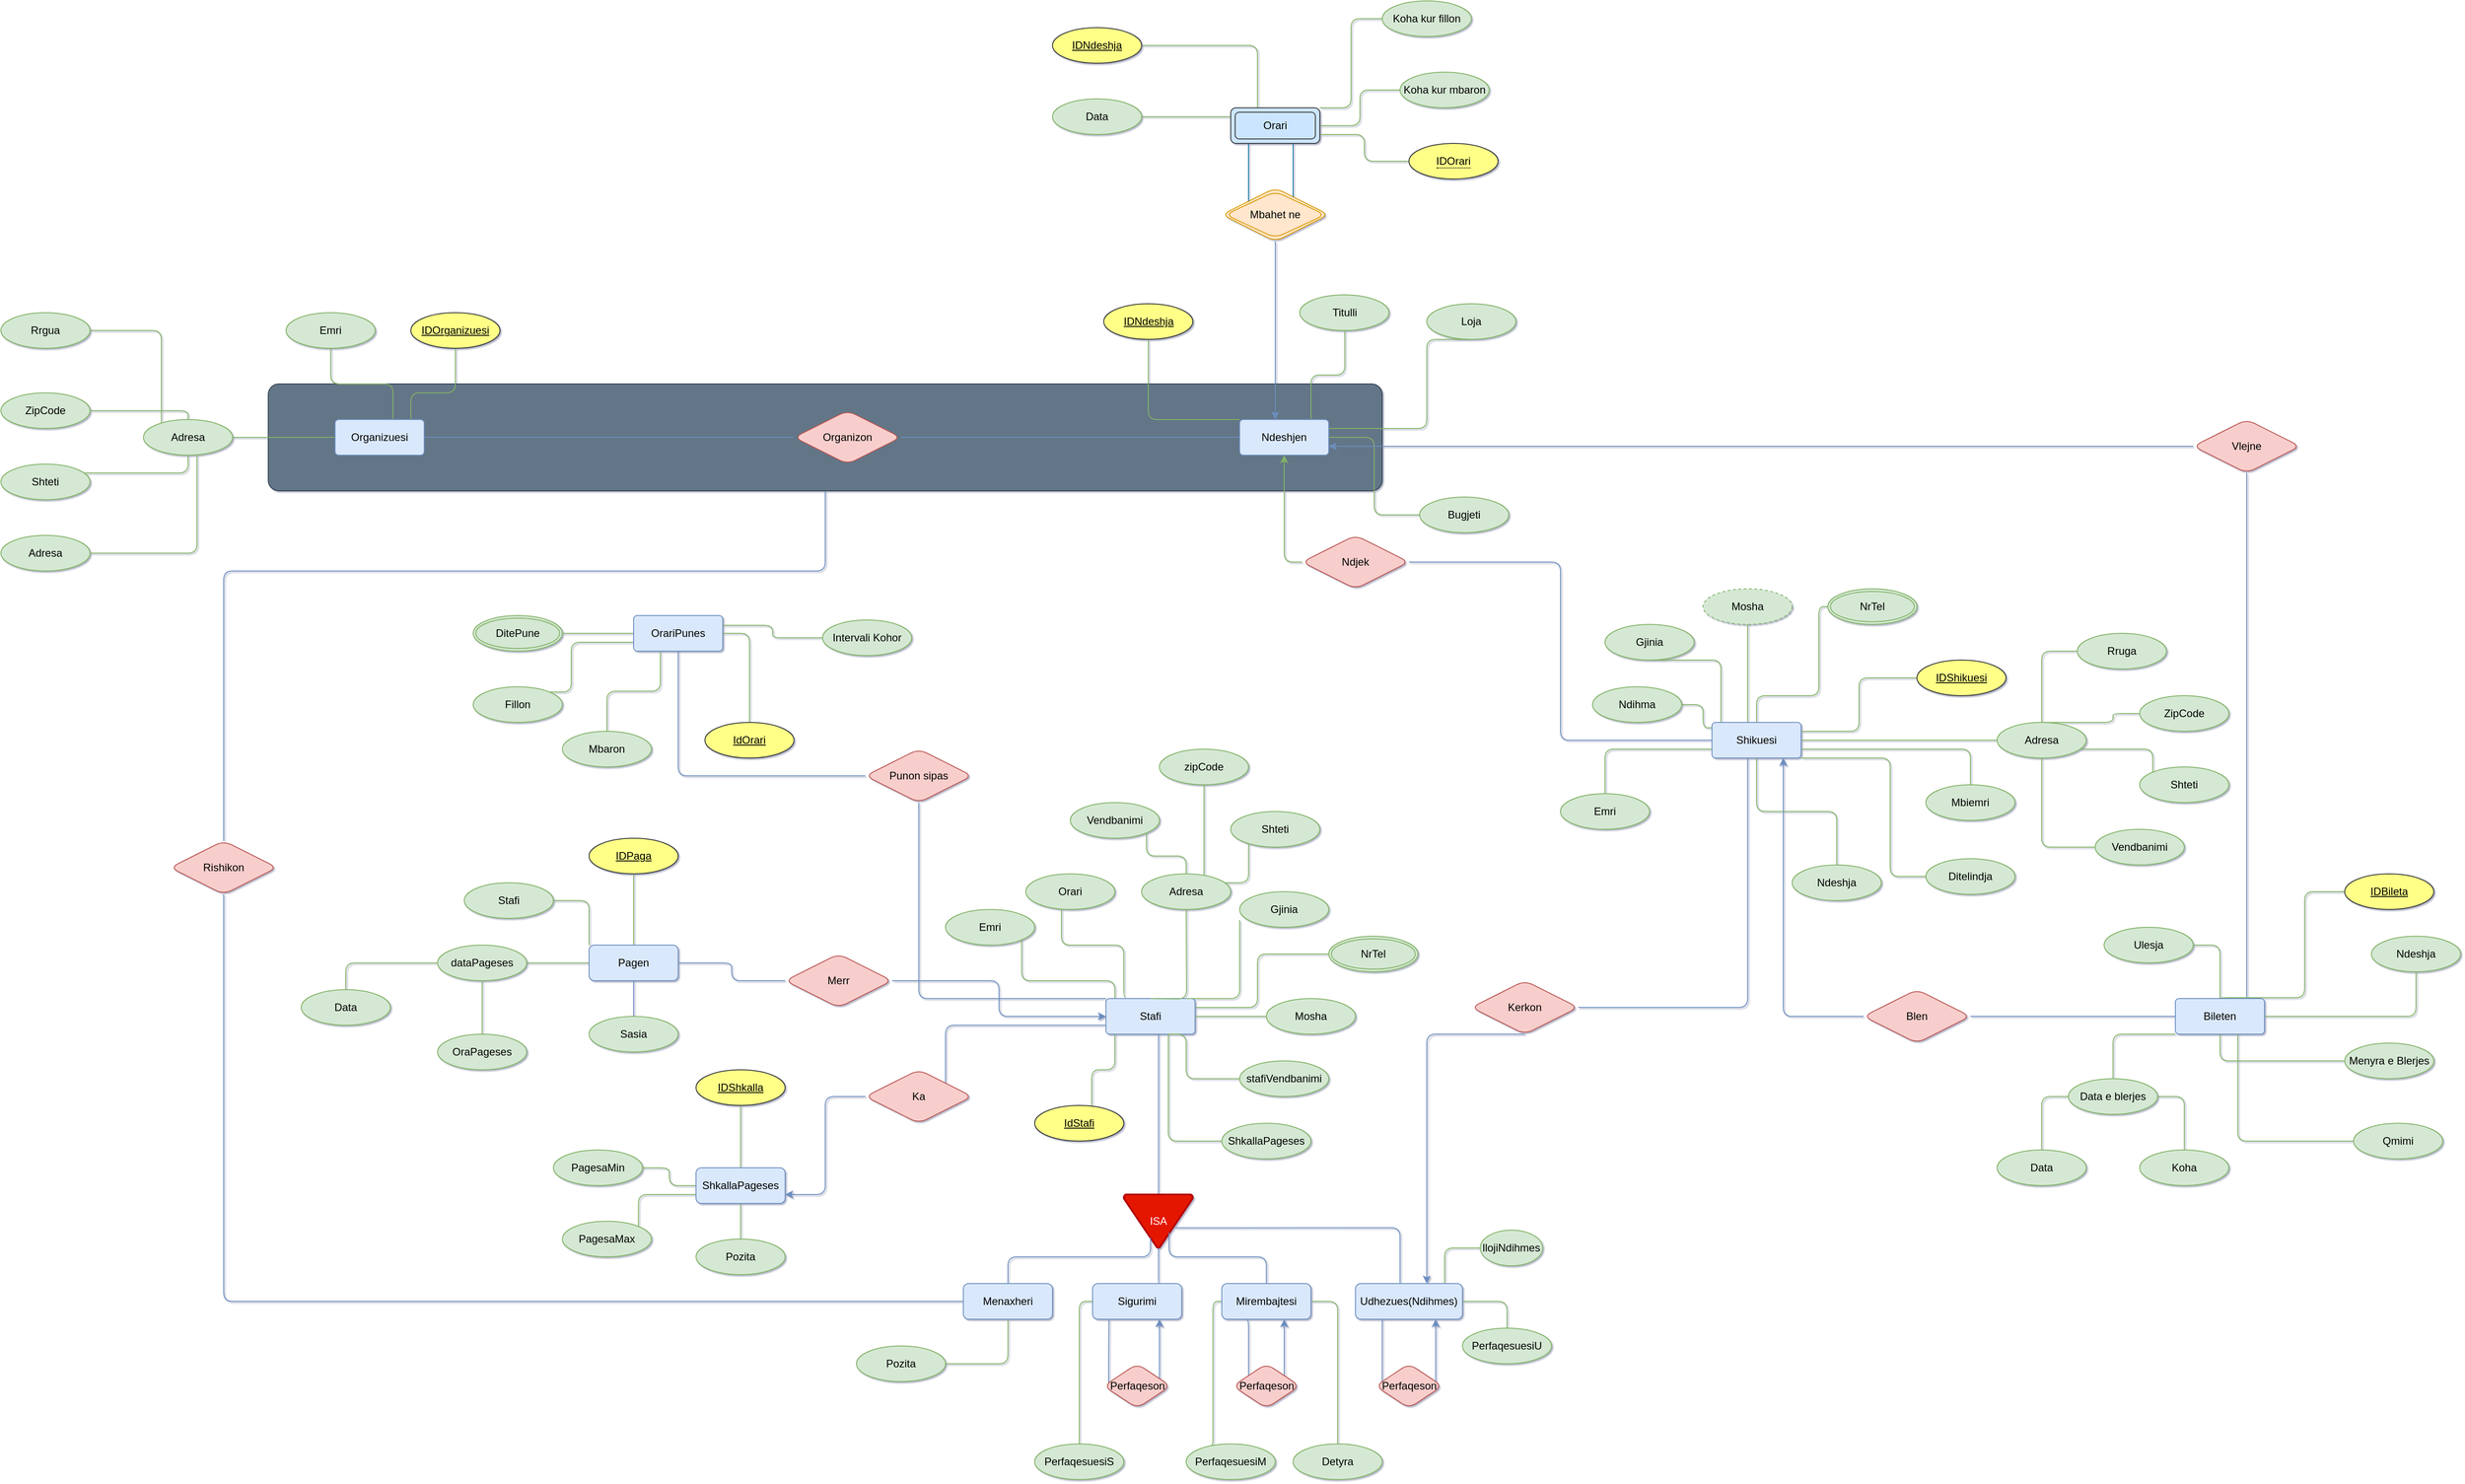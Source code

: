 <mxfile version="20.8.15" type="device"><diagram id="HM3p20Iutmk05QLS5gSk" name="Page-1"><mxGraphModel dx="3185" dy="2375" grid="0" gridSize="10" guides="1" tooltips="1" connect="1" arrows="1" fold="1" page="0" pageScale="1" pageWidth="1100" pageHeight="850" math="0" shadow="1"><root><mxCell id="0"/><mxCell id="1" parent="0"/><mxCell id="SoBIIjlk-Fwht7hPMxpx-13" style="edgeStyle=orthogonalEdgeStyle;rounded=1;orthogonalLoop=1;jettySize=auto;html=1;entryX=0.64;entryY=0.05;entryDx=0;entryDy=0;entryPerimeter=0;endArrow=none;endFill=0;fillColor=#d5e8d4;strokeColor=#82b366;" parent="1" source="SoBIIjlk-Fwht7hPMxpx-1" target="SoBIIjlk-Fwht7hPMxpx-2" edge="1"><mxGeometry relative="1" as="geometry"><Array as="points"><mxPoint x="350" y="280"/><mxPoint x="324" y="280"/></Array></mxGeometry></mxCell><mxCell id="SoBIIjlk-Fwht7hPMxpx-15" style="edgeStyle=orthogonalEdgeStyle;rounded=1;orthogonalLoop=1;jettySize=auto;html=1;entryX=1;entryY=1;entryDx=0;entryDy=0;endArrow=none;endFill=0;fillColor=#d5e8d4;strokeColor=#82b366;" parent="1" source="SoBIIjlk-Fwht7hPMxpx-1" target="SoBIIjlk-Fwht7hPMxpx-6" edge="1"><mxGeometry relative="1" as="geometry"><mxPoint x="320" y="200" as="sourcePoint"/><Array as="points"><mxPoint x="350" y="180"/><mxPoint x="245" y="180"/></Array></mxGeometry></mxCell><mxCell id="SoBIIjlk-Fwht7hPMxpx-24" style="edgeStyle=orthogonalEdgeStyle;rounded=1;orthogonalLoop=1;jettySize=auto;html=1;entryX=0;entryY=0.5;entryDx=0;entryDy=0;endArrow=none;endFill=0;fillColor=#d5e8d4;strokeColor=#82b366;" parent="1" source="SoBIIjlk-Fwht7hPMxpx-1" target="SoBIIjlk-Fwht7hPMxpx-23" edge="1"><mxGeometry relative="1" as="geometry"><Array as="points"><mxPoint x="510" y="210"/><mxPoint x="510" y="150"/></Array></mxGeometry></mxCell><mxCell id="SoBIIjlk-Fwht7hPMxpx-34" style="edgeStyle=orthogonalEdgeStyle;rounded=1;orthogonalLoop=1;jettySize=auto;html=1;endArrow=none;endFill=0;fillColor=#dae8fc;strokeColor=#6c8ebf;" parent="1" source="SoBIIjlk-Fwht7hPMxpx-1" target="SoBIIjlk-Fwht7hPMxpx-28" edge="1"><mxGeometry relative="1" as="geometry"><Array as="points"><mxPoint x="399" y="280"/><mxPoint x="399" y="280"/></Array></mxGeometry></mxCell><mxCell id="SoBIIjlk-Fwht7hPMxpx-76" style="edgeStyle=orthogonalEdgeStyle;rounded=1;orthogonalLoop=1;jettySize=auto;html=1;entryX=1;entryY=1;entryDx=0;entryDy=0;startArrow=none;startFill=0;endArrow=none;endFill=0;fillColor=#dae8fc;strokeColor=#6c8ebf;" parent="1" source="SoBIIjlk-Fwht7hPMxpx-1" target="SoBIIjlk-Fwht7hPMxpx-75" edge="1"><mxGeometry relative="1" as="geometry"><Array as="points"><mxPoint x="160" y="230"/></Array></mxGeometry></mxCell><mxCell id="SoBIIjlk-Fwht7hPMxpx-99" style="edgeStyle=orthogonalEdgeStyle;rounded=1;orthogonalLoop=1;jettySize=auto;html=1;startArrow=classic;startFill=1;endArrow=none;endFill=0;fillColor=#dae8fc;strokeColor=#6c8ebf;" parent="1" source="SoBIIjlk-Fwht7hPMxpx-1" target="SoBIIjlk-Fwht7hPMxpx-98" edge="1"><mxGeometry relative="1" as="geometry"/></mxCell><mxCell id="SoBIIjlk-Fwht7hPMxpx-123" style="edgeStyle=orthogonalEdgeStyle;rounded=1;orthogonalLoop=1;jettySize=auto;html=1;entryX=0.5;entryY=1;entryDx=0;entryDy=0;startArrow=none;startFill=0;endArrow=none;endFill=0;fillColor=#dae8fc;strokeColor=#6c8ebf;" parent="1" source="SoBIIjlk-Fwht7hPMxpx-1" target="SoBIIjlk-Fwht7hPMxpx-122" edge="1"><mxGeometry relative="1" as="geometry"><Array as="points"><mxPoint x="130" y="200"/></Array></mxGeometry></mxCell><mxCell id="SoBIIjlk-Fwht7hPMxpx-1" value="Stafi" style="rounded=1;arcSize=10;whiteSpace=wrap;html=1;align=center;fillColor=#dae8fc;strokeColor=#6c8ebf;" parent="1" vertex="1"><mxGeometry x="340" y="200" width="100" height="40" as="geometry"/></mxCell><mxCell id="SoBIIjlk-Fwht7hPMxpx-2" value="IdStafi" style="ellipse;whiteSpace=wrap;html=1;align=center;fontStyle=4;rounded=1;fillColor=#ffff88;strokeColor=#36393d;" parent="1" vertex="1"><mxGeometry x="260" y="320" width="100" height="40" as="geometry"/></mxCell><mxCell id="SoBIIjlk-Fwht7hPMxpx-3" value="Mosha" style="ellipse;whiteSpace=wrap;html=1;align=center;rounded=1;fillColor=#d5e8d4;strokeColor=#82b366;" parent="1" vertex="1"><mxGeometry x="520" y="200" width="100" height="40" as="geometry"/></mxCell><mxCell id="SoBIIjlk-Fwht7hPMxpx-4" value="Gjinia" style="ellipse;whiteSpace=wrap;html=1;align=center;rounded=1;fillColor=#d5e8d4;strokeColor=#82b366;" parent="1" vertex="1"><mxGeometry x="490" y="80" width="100" height="40" as="geometry"/></mxCell><mxCell id="SoBIIjlk-Fwht7hPMxpx-5" value="Orari" style="ellipse;whiteSpace=wrap;html=1;align=center;rounded=1;fillColor=#d5e8d4;strokeColor=#82b366;" parent="1" vertex="1"><mxGeometry x="250" y="60" width="100" height="40" as="geometry"/></mxCell><mxCell id="SoBIIjlk-Fwht7hPMxpx-6" value="Emri" style="ellipse;whiteSpace=wrap;html=1;align=center;rounded=1;fillColor=#d5e8d4;strokeColor=#82b366;" parent="1" vertex="1"><mxGeometry x="160" y="100" width="100" height="40" as="geometry"/></mxCell><mxCell id="SoBIIjlk-Fwht7hPMxpx-25" style="edgeStyle=orthogonalEdgeStyle;rounded=1;orthogonalLoop=1;jettySize=auto;html=1;entryX=1;entryY=1;entryDx=0;entryDy=0;endArrow=none;endFill=0;fillColor=#d5e8d4;strokeColor=#82b366;" parent="1" source="SoBIIjlk-Fwht7hPMxpx-7" target="SoBIIjlk-Fwht7hPMxpx-20" edge="1"><mxGeometry relative="1" as="geometry"/></mxCell><mxCell id="SoBIIjlk-Fwht7hPMxpx-26" style="edgeStyle=orthogonalEdgeStyle;rounded=1;orthogonalLoop=1;jettySize=auto;html=1;endArrow=none;endFill=0;fillColor=#d5e8d4;strokeColor=#82b366;" parent="1" source="SoBIIjlk-Fwht7hPMxpx-7" target="SoBIIjlk-Fwht7hPMxpx-21" edge="1"><mxGeometry relative="1" as="geometry"><Array as="points"><mxPoint x="500" y="70"/></Array></mxGeometry></mxCell><mxCell id="SoBIIjlk-Fwht7hPMxpx-27" style="edgeStyle=orthogonalEdgeStyle;rounded=1;orthogonalLoop=1;jettySize=auto;html=1;endArrow=none;endFill=0;fillColor=#d5e8d4;strokeColor=#82b366;" parent="1" source="SoBIIjlk-Fwht7hPMxpx-7" target="SoBIIjlk-Fwht7hPMxpx-22" edge="1"><mxGeometry relative="1" as="geometry"><Array as="points"><mxPoint x="450" y="10"/><mxPoint x="450" y="10"/></Array></mxGeometry></mxCell><mxCell id="SoBIIjlk-Fwht7hPMxpx-7" value="Adresa" style="ellipse;whiteSpace=wrap;html=1;align=center;rounded=1;fillColor=#d5e8d4;strokeColor=#82b366;" parent="1" vertex="1"><mxGeometry x="380" y="60" width="100" height="40" as="geometry"/></mxCell><mxCell id="SoBIIjlk-Fwht7hPMxpx-8" value="ShkallaPageses" style="ellipse;whiteSpace=wrap;html=1;align=center;rounded=1;fillColor=#d5e8d4;strokeColor=#82b366;" parent="1" vertex="1"><mxGeometry x="470" y="340" width="100" height="40" as="geometry"/></mxCell><mxCell id="SoBIIjlk-Fwht7hPMxpx-9" value="stafiVendbanimi" style="ellipse;whiteSpace=wrap;html=1;align=center;rounded=1;fillColor=#d5e8d4;strokeColor=#82b366;" parent="1" vertex="1"><mxGeometry x="490" y="270" width="100" height="40" as="geometry"/></mxCell><mxCell id="SoBIIjlk-Fwht7hPMxpx-56" style="edgeStyle=orthogonalEdgeStyle;rounded=1;orthogonalLoop=1;jettySize=auto;html=1;entryX=1;entryY=0.5;entryDx=0;entryDy=0;endArrow=none;endFill=0;fillColor=#d5e8d4;strokeColor=#82b366;" parent="1" source="SoBIIjlk-Fwht7hPMxpx-18" target="SoBIIjlk-Fwht7hPMxpx-33" edge="1"><mxGeometry relative="1" as="geometry"/></mxCell><mxCell id="SoBIIjlk-Fwht7hPMxpx-18" value="PerfaqesuesiU" style="ellipse;whiteSpace=wrap;html=1;align=center;rounded=1;fillColor=#d5e8d4;strokeColor=#82b366;" parent="1" vertex="1"><mxGeometry x="740" y="570" width="100" height="40" as="geometry"/></mxCell><mxCell id="SoBIIjlk-Fwht7hPMxpx-19" value="llojiNdihmes" style="ellipse;whiteSpace=wrap;html=1;align=center;rounded=1;fillColor=#d5e8d4;strokeColor=#82b366;" parent="1" vertex="1"><mxGeometry x="760" y="460" width="70" height="40" as="geometry"/></mxCell><mxCell id="SoBIIjlk-Fwht7hPMxpx-20" value="Vendbanimi" style="ellipse;whiteSpace=wrap;html=1;align=center;rounded=1;fillColor=#d5e8d4;strokeColor=#82b366;" parent="1" vertex="1"><mxGeometry x="300" y="-20" width="100" height="40" as="geometry"/></mxCell><mxCell id="SoBIIjlk-Fwht7hPMxpx-21" value="Shteti" style="ellipse;whiteSpace=wrap;html=1;align=center;rounded=1;fillColor=#d5e8d4;strokeColor=#82b366;" parent="1" vertex="1"><mxGeometry x="480" y="-10" width="100" height="40" as="geometry"/></mxCell><mxCell id="SoBIIjlk-Fwht7hPMxpx-22" value="zipCode" style="ellipse;whiteSpace=wrap;html=1;align=center;rounded=1;fillColor=#d5e8d4;strokeColor=#82b366;" parent="1" vertex="1"><mxGeometry x="400" y="-80" width="100" height="40" as="geometry"/></mxCell><mxCell id="SoBIIjlk-Fwht7hPMxpx-23" value="NrTel" style="ellipse;shape=doubleEllipse;margin=3;whiteSpace=wrap;html=1;align=center;rounded=1;fillColor=#d5e8d4;strokeColor=#82b366;" parent="1" vertex="1"><mxGeometry x="590" y="130" width="100" height="40" as="geometry"/></mxCell><mxCell id="SoBIIjlk-Fwht7hPMxpx-28" value="ISA" style="strokeWidth=2;html=1;shape=mxgraph.flowchart.merge_or_storage;whiteSpace=wrap;rounded=1;fillColor=#e51400;fontColor=#ffffff;strokeColor=#B20000;" parent="1" vertex="1"><mxGeometry x="360" y="420" width="77.5" height="60" as="geometry"/></mxCell><mxCell id="SoBIIjlk-Fwht7hPMxpx-38" style="edgeStyle=orthogonalEdgeStyle;rounded=1;orthogonalLoop=1;jettySize=auto;html=1;entryX=0.387;entryY=0.811;entryDx=0;entryDy=0;entryPerimeter=0;endArrow=none;endFill=0;fillColor=#dae8fc;strokeColor=#6c8ebf;" parent="1" source="SoBIIjlk-Fwht7hPMxpx-30" target="SoBIIjlk-Fwht7hPMxpx-28" edge="1"><mxGeometry relative="1" as="geometry"><Array as="points"><mxPoint x="230" y="490"/><mxPoint x="390" y="490"/></Array></mxGeometry></mxCell><mxCell id="SoBIIjlk-Fwht7hPMxpx-142" style="edgeStyle=orthogonalEdgeStyle;rounded=1;orthogonalLoop=1;jettySize=auto;html=1;entryX=0.5;entryY=1;entryDx=0;entryDy=0;endArrow=none;endFill=0;fillColor=#dae8fc;strokeColor=#6c8ebf;" parent="1" source="SoBIIjlk-Fwht7hPMxpx-30" target="SoBIIjlk-Fwht7hPMxpx-141" edge="1"><mxGeometry relative="1" as="geometry"/></mxCell><mxCell id="SoBIIjlk-Fwht7hPMxpx-30" value="Menaxheri" style="whiteSpace=wrap;html=1;align=center;rounded=1;fillColor=#dae8fc;strokeColor=#6c8ebf;" parent="1" vertex="1"><mxGeometry x="180" y="520" width="100" height="40" as="geometry"/></mxCell><mxCell id="SoBIIjlk-Fwht7hPMxpx-36" style="edgeStyle=orthogonalEdgeStyle;rounded=1;orthogonalLoop=1;jettySize=auto;html=1;endArrow=none;endFill=0;exitX=0.75;exitY=0;exitDx=0;exitDy=0;fillColor=#dae8fc;strokeColor=#6c8ebf;" parent="1" source="SoBIIjlk-Fwht7hPMxpx-31" target="SoBIIjlk-Fwht7hPMxpx-28" edge="1"><mxGeometry relative="1" as="geometry"><mxPoint x="399" y="510" as="sourcePoint"/><Array as="points"><mxPoint x="399" y="520"/></Array></mxGeometry></mxCell><mxCell id="SoBIIjlk-Fwht7hPMxpx-70" style="edgeStyle=orthogonalEdgeStyle;rounded=1;orthogonalLoop=1;jettySize=auto;html=1;startArrow=none;startFill=0;endArrow=none;endFill=0;fillColor=#d5e8d4;strokeColor=#82b366;" parent="1" source="SoBIIjlk-Fwht7hPMxpx-31" target="SoBIIjlk-Fwht7hPMxpx-69" edge="1"><mxGeometry relative="1" as="geometry"><Array as="points"><mxPoint x="310" y="540"/></Array></mxGeometry></mxCell><mxCell id="SoBIIjlk-Fwht7hPMxpx-31" value="Sigurimi" style="whiteSpace=wrap;html=1;align=center;rounded=1;fillColor=#dae8fc;strokeColor=#6c8ebf;" parent="1" vertex="1"><mxGeometry x="325" y="520" width="100" height="40" as="geometry"/></mxCell><mxCell id="SoBIIjlk-Fwht7hPMxpx-37" style="edgeStyle=orthogonalEdgeStyle;rounded=1;orthogonalLoop=1;jettySize=auto;html=1;entryX=0.654;entryY=0.711;entryDx=0;entryDy=0;entryPerimeter=0;endArrow=none;endFill=0;fillColor=#dae8fc;strokeColor=#6c8ebf;" parent="1" source="SoBIIjlk-Fwht7hPMxpx-32" target="SoBIIjlk-Fwht7hPMxpx-28" edge="1"><mxGeometry relative="1" as="geometry"><Array as="points"><mxPoint x="520" y="490"/><mxPoint x="411" y="490"/></Array></mxGeometry></mxCell><mxCell id="SoBIIjlk-Fwht7hPMxpx-59" style="edgeStyle=orthogonalEdgeStyle;rounded=1;orthogonalLoop=1;jettySize=auto;html=1;entryX=0;entryY=0;entryDx=0;entryDy=0;endArrow=none;endFill=0;fillColor=#d5e8d4;strokeColor=#82b366;" parent="1" source="SoBIIjlk-Fwht7hPMxpx-32" target="SoBIIjlk-Fwht7hPMxpx-57" edge="1"><mxGeometry relative="1" as="geometry"><Array as="points"><mxPoint x="460" y="540"/><mxPoint x="460" y="706"/></Array></mxGeometry></mxCell><mxCell id="SoBIIjlk-Fwht7hPMxpx-61" style="edgeStyle=orthogonalEdgeStyle;rounded=1;orthogonalLoop=1;jettySize=auto;html=1;entryX=0.5;entryY=0;entryDx=0;entryDy=0;endArrow=none;endFill=0;fillColor=#d5e8d4;strokeColor=#82b366;" parent="1" source="SoBIIjlk-Fwht7hPMxpx-32" target="SoBIIjlk-Fwht7hPMxpx-60" edge="1"><mxGeometry relative="1" as="geometry"><Array as="points"><mxPoint x="600" y="540"/></Array></mxGeometry></mxCell><mxCell id="SoBIIjlk-Fwht7hPMxpx-32" value="Mirembajtesi" style="whiteSpace=wrap;html=1;align=center;rounded=1;fillColor=#dae8fc;strokeColor=#6c8ebf;" parent="1" vertex="1"><mxGeometry x="470" y="520" width="100" height="40" as="geometry"/></mxCell><mxCell id="SoBIIjlk-Fwht7hPMxpx-39" style="edgeStyle=orthogonalEdgeStyle;rounded=1;orthogonalLoop=1;jettySize=auto;html=1;entryX=0.74;entryY=0.622;entryDx=0;entryDy=0;entryPerimeter=0;endArrow=none;endFill=0;fillColor=#dae8fc;strokeColor=#6c8ebf;" parent="1" source="SoBIIjlk-Fwht7hPMxpx-33" target="SoBIIjlk-Fwht7hPMxpx-28" edge="1"><mxGeometry relative="1" as="geometry"><Array as="points"><mxPoint x="670" y="457"/></Array></mxGeometry></mxCell><mxCell id="SoBIIjlk-Fwht7hPMxpx-45" style="edgeStyle=orthogonalEdgeStyle;rounded=1;orthogonalLoop=1;jettySize=auto;html=1;entryX=0;entryY=0.5;entryDx=0;entryDy=0;endArrow=none;endFill=0;fillColor=#d5e8d4;strokeColor=#82b366;" parent="1" source="SoBIIjlk-Fwht7hPMxpx-33" target="SoBIIjlk-Fwht7hPMxpx-19" edge="1"><mxGeometry relative="1" as="geometry"><Array as="points"><mxPoint x="720" y="480"/></Array></mxGeometry></mxCell><mxCell id="SoBIIjlk-Fwht7hPMxpx-219" style="edgeStyle=orthogonalEdgeStyle;rounded=1;orthogonalLoop=1;jettySize=auto;html=1;entryX=0.5;entryY=1;entryDx=0;entryDy=0;startArrow=classic;startFill=1;endArrow=none;endFill=0;fillColor=#dae8fc;strokeColor=#6c8ebf;" parent="1" source="SoBIIjlk-Fwht7hPMxpx-33" target="SoBIIjlk-Fwht7hPMxpx-218" edge="1"><mxGeometry relative="1" as="geometry"><Array as="points"><mxPoint x="700" y="240"/></Array></mxGeometry></mxCell><mxCell id="SoBIIjlk-Fwht7hPMxpx-33" value="Udhezues(Ndihmes)" style="whiteSpace=wrap;html=1;align=center;rounded=1;fillColor=#dae8fc;strokeColor=#6c8ebf;" parent="1" vertex="1"><mxGeometry x="620" y="520" width="120" height="40" as="geometry"/></mxCell><mxCell id="SoBIIjlk-Fwht7hPMxpx-50" style="edgeStyle=orthogonalEdgeStyle;rounded=1;orthogonalLoop=1;jettySize=auto;html=1;entryX=0.25;entryY=1;entryDx=0;entryDy=0;endArrow=none;endFill=0;fillColor=#dae8fc;strokeColor=#6c8ebf;" parent="1" source="SoBIIjlk-Fwht7hPMxpx-41" target="SoBIIjlk-Fwht7hPMxpx-33" edge="1"><mxGeometry relative="1" as="geometry"><Array as="points"><mxPoint x="650" y="590"/><mxPoint x="650" y="590"/></Array></mxGeometry></mxCell><mxCell id="SoBIIjlk-Fwht7hPMxpx-67" style="edgeStyle=orthogonalEdgeStyle;rounded=1;orthogonalLoop=1;jettySize=auto;html=1;entryX=0.75;entryY=1;entryDx=0;entryDy=0;startArrow=none;startFill=0;endArrow=classic;endFill=1;fillColor=#dae8fc;strokeColor=#6c8ebf;" parent="1" source="SoBIIjlk-Fwht7hPMxpx-41" target="SoBIIjlk-Fwht7hPMxpx-33" edge="1"><mxGeometry relative="1" as="geometry"><Array as="points"><mxPoint x="710" y="610"/><mxPoint x="710" y="610"/></Array></mxGeometry></mxCell><mxCell id="SoBIIjlk-Fwht7hPMxpx-41" value="Perfaqeson" style="shape=rhombus;perimeter=rhombusPerimeter;whiteSpace=wrap;html=1;align=center;rounded=1;fillColor=#f8cecc;strokeColor=#b85450;" parent="1" vertex="1"><mxGeometry x="642.5" y="610" width="75" height="50" as="geometry"/></mxCell><mxCell id="SoBIIjlk-Fwht7hPMxpx-62" style="edgeStyle=orthogonalEdgeStyle;rounded=1;orthogonalLoop=1;jettySize=auto;html=1;entryX=0.25;entryY=1;entryDx=0;entryDy=0;endArrow=none;endFill=0;fillColor=#dae8fc;strokeColor=#6c8ebf;" parent="1" source="SoBIIjlk-Fwht7hPMxpx-46" target="SoBIIjlk-Fwht7hPMxpx-32" edge="1"><mxGeometry relative="1" as="geometry"><Array as="points"><mxPoint x="500" y="560"/></Array></mxGeometry></mxCell><mxCell id="SoBIIjlk-Fwht7hPMxpx-65" style="edgeStyle=orthogonalEdgeStyle;rounded=1;orthogonalLoop=1;jettySize=auto;html=1;startArrow=none;startFill=0;endArrow=classic;endFill=1;fillColor=#dae8fc;strokeColor=#6c8ebf;" parent="1" source="SoBIIjlk-Fwht7hPMxpx-46" target="SoBIIjlk-Fwht7hPMxpx-32" edge="1"><mxGeometry relative="1" as="geometry"><Array as="points"><mxPoint x="540" y="580"/><mxPoint x="540" y="580"/></Array></mxGeometry></mxCell><mxCell id="SoBIIjlk-Fwht7hPMxpx-46" value="Perfaqeson" style="shape=rhombus;perimeter=rhombusPerimeter;whiteSpace=wrap;html=1;align=center;rounded=1;fillColor=#f8cecc;strokeColor=#b85450;" parent="1" vertex="1"><mxGeometry x="482.5" y="610" width="75" height="50" as="geometry"/></mxCell><mxCell id="SoBIIjlk-Fwht7hPMxpx-71" style="edgeStyle=orthogonalEdgeStyle;rounded=1;orthogonalLoop=1;jettySize=auto;html=1;entryX=0.183;entryY=1;entryDx=0;entryDy=0;entryPerimeter=0;startArrow=none;startFill=0;endArrow=none;endFill=0;fillColor=#dae8fc;strokeColor=#6c8ebf;" parent="1" source="SoBIIjlk-Fwht7hPMxpx-47" target="SoBIIjlk-Fwht7hPMxpx-31" edge="1"><mxGeometry relative="1" as="geometry"><Array as="points"><mxPoint x="343" y="600"/><mxPoint x="343" y="600"/></Array></mxGeometry></mxCell><mxCell id="SoBIIjlk-Fwht7hPMxpx-72" style="edgeStyle=orthogonalEdgeStyle;rounded=1;orthogonalLoop=1;jettySize=auto;html=1;entryX=0.75;entryY=1;entryDx=0;entryDy=0;startArrow=none;startFill=0;endArrow=classic;endFill=1;fillColor=#dae8fc;strokeColor=#6c8ebf;" parent="1" source="SoBIIjlk-Fwht7hPMxpx-47" target="SoBIIjlk-Fwht7hPMxpx-31" edge="1"><mxGeometry relative="1" as="geometry"><Array as="points"><mxPoint x="400" y="610"/><mxPoint x="400" y="610"/></Array></mxGeometry></mxCell><mxCell id="SoBIIjlk-Fwht7hPMxpx-47" value="Perfaqeson" style="shape=rhombus;perimeter=rhombusPerimeter;whiteSpace=wrap;html=1;align=center;rounded=1;fillColor=#f8cecc;strokeColor=#b85450;" parent="1" vertex="1"><mxGeometry x="337.5" y="610" width="75" height="50" as="geometry"/></mxCell><mxCell id="SoBIIjlk-Fwht7hPMxpx-57" value="PerfaqesuesiM" style="ellipse;whiteSpace=wrap;html=1;align=center;rounded=1;fillColor=#d5e8d4;strokeColor=#82b366;" parent="1" vertex="1"><mxGeometry x="430" y="700" width="100" height="40" as="geometry"/></mxCell><mxCell id="SoBIIjlk-Fwht7hPMxpx-60" value="Detyra" style="ellipse;whiteSpace=wrap;html=1;align=center;rounded=1;fillColor=#d5e8d4;strokeColor=#82b366;" parent="1" vertex="1"><mxGeometry x="550" y="700" width="100" height="40" as="geometry"/></mxCell><mxCell id="SoBIIjlk-Fwht7hPMxpx-69" value="PerfaqesuesiS" style="ellipse;whiteSpace=wrap;html=1;align=center;rounded=1;fillColor=#d5e8d4;strokeColor=#82b366;" parent="1" vertex="1"><mxGeometry x="260" y="700" width="100" height="40" as="geometry"/></mxCell><mxCell id="SoBIIjlk-Fwht7hPMxpx-74" style="edgeStyle=orthogonalEdgeStyle;rounded=1;orthogonalLoop=1;jettySize=auto;html=1;entryX=0.5;entryY=1;entryDx=0;entryDy=0;startArrow=none;startFill=0;endArrow=none;endFill=0;fillColor=#d5e8d4;strokeColor=#82b366;" parent="1" source="SoBIIjlk-Fwht7hPMxpx-73" target="SoBIIjlk-Fwht7hPMxpx-30" edge="1"><mxGeometry relative="1" as="geometry"/></mxCell><mxCell id="SoBIIjlk-Fwht7hPMxpx-73" value="Pozita" style="ellipse;whiteSpace=wrap;html=1;align=center;rounded=1;fillColor=#d5e8d4;strokeColor=#82b366;" parent="1" vertex="1"><mxGeometry x="60" y="590" width="100" height="40" as="geometry"/></mxCell><mxCell id="SoBIIjlk-Fwht7hPMxpx-78" style="edgeStyle=orthogonalEdgeStyle;rounded=1;orthogonalLoop=1;jettySize=auto;html=1;entryX=1;entryY=0.75;entryDx=0;entryDy=0;startArrow=none;startFill=0;endArrow=classic;endFill=1;fillColor=#dae8fc;strokeColor=#6c8ebf;" parent="1" source="SoBIIjlk-Fwht7hPMxpx-75" target="SoBIIjlk-Fwht7hPMxpx-77" edge="1"><mxGeometry relative="1" as="geometry"/></mxCell><mxCell id="SoBIIjlk-Fwht7hPMxpx-75" value="Ka" style="shape=rhombus;perimeter=rhombusPerimeter;whiteSpace=wrap;html=1;align=center;rounded=1;fillColor=#f8cecc;strokeColor=#b85450;" parent="1" vertex="1"><mxGeometry x="70" y="280" width="120" height="60" as="geometry"/></mxCell><mxCell id="SoBIIjlk-Fwht7hPMxpx-86" style="edgeStyle=orthogonalEdgeStyle;rounded=1;orthogonalLoop=1;jettySize=auto;html=1;startArrow=none;startFill=0;endArrow=none;endFill=0;fillColor=#d5e8d4;strokeColor=#82b366;" parent="1" source="SoBIIjlk-Fwht7hPMxpx-77" target="SoBIIjlk-Fwht7hPMxpx-85" edge="1"><mxGeometry relative="1" as="geometry"/></mxCell><mxCell id="SoBIIjlk-Fwht7hPMxpx-90" style="edgeStyle=orthogonalEdgeStyle;rounded=1;orthogonalLoop=1;jettySize=auto;html=1;startArrow=none;startFill=0;endArrow=none;endFill=0;fillColor=#d5e8d4;strokeColor=#82b366;" parent="1" source="SoBIIjlk-Fwht7hPMxpx-77" target="SoBIIjlk-Fwht7hPMxpx-87" edge="1"><mxGeometry relative="1" as="geometry"/></mxCell><mxCell id="SoBIIjlk-Fwht7hPMxpx-91" style="edgeStyle=orthogonalEdgeStyle;rounded=1;orthogonalLoop=1;jettySize=auto;html=1;entryX=1;entryY=0.5;entryDx=0;entryDy=0;startArrow=none;startFill=0;endArrow=none;endFill=0;fillColor=#d5e8d4;strokeColor=#82b366;" parent="1" source="SoBIIjlk-Fwht7hPMxpx-77" target="SoBIIjlk-Fwht7hPMxpx-89" edge="1"><mxGeometry relative="1" as="geometry"/></mxCell><mxCell id="SoBIIjlk-Fwht7hPMxpx-92" style="edgeStyle=orthogonalEdgeStyle;rounded=1;orthogonalLoop=1;jettySize=auto;html=1;entryX=1;entryY=1;entryDx=0;entryDy=0;startArrow=none;startFill=0;endArrow=none;endFill=0;fillColor=#d5e8d4;strokeColor=#82b366;" parent="1" source="SoBIIjlk-Fwht7hPMxpx-77" target="SoBIIjlk-Fwht7hPMxpx-88" edge="1"><mxGeometry relative="1" as="geometry"><Array as="points"><mxPoint x="-185" y="420"/></Array></mxGeometry></mxCell><mxCell id="SoBIIjlk-Fwht7hPMxpx-77" value="ShkallaPageses" style="whiteSpace=wrap;html=1;align=center;rounded=1;fillColor=#dae8fc;strokeColor=#6c8ebf;" parent="1" vertex="1"><mxGeometry x="-120" y="390" width="100" height="40" as="geometry"/></mxCell><mxCell id="SoBIIjlk-Fwht7hPMxpx-85" value="IDShkalla" style="ellipse;whiteSpace=wrap;html=1;align=center;fontStyle=4;rounded=1;fillColor=#ffff88;strokeColor=#36393d;" parent="1" vertex="1"><mxGeometry x="-120" y="280" width="100" height="40" as="geometry"/></mxCell><mxCell id="SoBIIjlk-Fwht7hPMxpx-87" value="Pozita" style="ellipse;whiteSpace=wrap;html=1;align=center;rounded=1;fillColor=#d5e8d4;strokeColor=#82b366;" parent="1" vertex="1"><mxGeometry x="-120" y="470" width="100" height="40" as="geometry"/></mxCell><mxCell id="SoBIIjlk-Fwht7hPMxpx-88" value="PagesaMax" style="ellipse;whiteSpace=wrap;html=1;align=center;rounded=1;fillColor=#d5e8d4;strokeColor=#82b366;" parent="1" vertex="1"><mxGeometry x="-270" y="450" width="100" height="40" as="geometry"/></mxCell><mxCell id="SoBIIjlk-Fwht7hPMxpx-89" value="PagesaMin" style="ellipse;whiteSpace=wrap;html=1;align=center;rounded=1;fillColor=#d5e8d4;strokeColor=#82b366;" parent="1" vertex="1"><mxGeometry x="-280" y="370" width="100" height="40" as="geometry"/></mxCell><mxCell id="SoBIIjlk-Fwht7hPMxpx-103" style="edgeStyle=orthogonalEdgeStyle;rounded=1;orthogonalLoop=1;jettySize=auto;html=1;entryX=1;entryY=0.5;entryDx=0;entryDy=0;startArrow=none;startFill=0;endArrow=none;endFill=0;fillColor=#dae8fc;strokeColor=#6c8ebf;" parent="1" source="SoBIIjlk-Fwht7hPMxpx-98" target="SoBIIjlk-Fwht7hPMxpx-102" edge="1"><mxGeometry relative="1" as="geometry"/></mxCell><mxCell id="SoBIIjlk-Fwht7hPMxpx-98" value="Merr" style="shape=rhombus;perimeter=rhombusPerimeter;whiteSpace=wrap;html=1;align=center;rounded=1;fillColor=#f8cecc;strokeColor=#b85450;" parent="1" vertex="1"><mxGeometry x="-20" y="150" width="120" height="60" as="geometry"/></mxCell><mxCell id="SoBIIjlk-Fwht7hPMxpx-107" style="edgeStyle=orthogonalEdgeStyle;rounded=1;orthogonalLoop=1;jettySize=auto;html=1;entryX=0.5;entryY=1;entryDx=0;entryDy=0;startArrow=none;startFill=0;endArrow=none;endFill=0;fillColor=#d5e8d4;strokeColor=#82b366;" parent="1" source="SoBIIjlk-Fwht7hPMxpx-102" target="SoBIIjlk-Fwht7hPMxpx-105" edge="1"><mxGeometry relative="1" as="geometry"/></mxCell><mxCell id="SoBIIjlk-Fwht7hPMxpx-109" style="edgeStyle=orthogonalEdgeStyle;rounded=1;orthogonalLoop=1;jettySize=auto;html=1;entryX=0.5;entryY=0;entryDx=0;entryDy=0;startArrow=none;startFill=0;endArrow=none;endFill=0;fillColor=#dae8fc;strokeColor=#6c8ebf;" parent="1" source="SoBIIjlk-Fwht7hPMxpx-102" target="SoBIIjlk-Fwht7hPMxpx-108" edge="1"><mxGeometry relative="1" as="geometry"/></mxCell><mxCell id="SoBIIjlk-Fwht7hPMxpx-116" style="edgeStyle=orthogonalEdgeStyle;rounded=1;orthogonalLoop=1;jettySize=auto;html=1;startArrow=none;startFill=0;endArrow=none;endFill=0;fillColor=#d5e8d4;strokeColor=#82b366;" parent="1" source="SoBIIjlk-Fwht7hPMxpx-102" target="SoBIIjlk-Fwht7hPMxpx-115" edge="1"><mxGeometry relative="1" as="geometry"/></mxCell><mxCell id="SoBIIjlk-Fwht7hPMxpx-119" style="edgeStyle=orthogonalEdgeStyle;rounded=1;orthogonalLoop=1;jettySize=auto;html=1;entryX=1;entryY=0.5;entryDx=0;entryDy=0;startArrow=none;startFill=0;endArrow=none;endFill=0;fillColor=#d5e8d4;strokeColor=#82b366;" parent="1" source="SoBIIjlk-Fwht7hPMxpx-102" target="SoBIIjlk-Fwht7hPMxpx-118" edge="1"><mxGeometry relative="1" as="geometry"><Array as="points"><mxPoint x="-240" y="90"/></Array></mxGeometry></mxCell><mxCell id="SoBIIjlk-Fwht7hPMxpx-102" value="Pagen" style="whiteSpace=wrap;html=1;align=center;rounded=1;fillColor=#dae8fc;strokeColor=#6c8ebf;" parent="1" vertex="1"><mxGeometry x="-240" y="140" width="100" height="40" as="geometry"/></mxCell><mxCell id="SoBIIjlk-Fwht7hPMxpx-105" value="IDPaga" style="ellipse;whiteSpace=wrap;html=1;align=center;fontStyle=4;rounded=1;fillColor=#ffff88;strokeColor=#36393d;" parent="1" vertex="1"><mxGeometry x="-240" y="20" width="100" height="40" as="geometry"/></mxCell><mxCell id="SoBIIjlk-Fwht7hPMxpx-108" value="Sasia" style="ellipse;whiteSpace=wrap;html=1;align=center;rounded=1;fillColor=#d5e8d4;strokeColor=#82b366;" parent="1" vertex="1"><mxGeometry x="-240" y="220" width="100" height="40" as="geometry"/></mxCell><mxCell id="SoBIIjlk-Fwht7hPMxpx-114" value="OraPageses" style="ellipse;whiteSpace=wrap;html=1;align=center;rounded=1;fillColor=#d5e8d4;strokeColor=#82b366;" parent="1" vertex="1"><mxGeometry x="-410" y="240" width="100" height="40" as="geometry"/></mxCell><mxCell id="SoBIIjlk-Fwht7hPMxpx-117" style="edgeStyle=orthogonalEdgeStyle;rounded=1;orthogonalLoop=1;jettySize=auto;html=1;entryX=0.5;entryY=0;entryDx=0;entryDy=0;startArrow=none;startFill=0;endArrow=none;endFill=0;fillColor=#d5e8d4;strokeColor=#82b366;" parent="1" source="SoBIIjlk-Fwht7hPMxpx-115" target="SoBIIjlk-Fwht7hPMxpx-114" edge="1"><mxGeometry relative="1" as="geometry"/></mxCell><mxCell id="MfGb3Q0yTKORMw2XUOaw-4" style="edgeStyle=orthogonalEdgeStyle;rounded=1;orthogonalLoop=1;jettySize=auto;html=1;endArrow=none;endFill=0;fillColor=#d5e8d4;strokeColor=#82b366;" parent="1" source="SoBIIjlk-Fwht7hPMxpx-115" target="MfGb3Q0yTKORMw2XUOaw-3" edge="1"><mxGeometry relative="1" as="geometry"/></mxCell><mxCell id="SoBIIjlk-Fwht7hPMxpx-115" value="dataPageses" style="ellipse;whiteSpace=wrap;html=1;align=center;rounded=1;fillColor=#d5e8d4;strokeColor=#82b366;" parent="1" vertex="1"><mxGeometry x="-410" y="140" width="100" height="40" as="geometry"/></mxCell><mxCell id="SoBIIjlk-Fwht7hPMxpx-118" value="Stafi" style="ellipse;whiteSpace=wrap;html=1;align=center;rounded=1;fillColor=#d5e8d4;strokeColor=#82b366;" parent="1" vertex="1"><mxGeometry x="-380" y="70" width="100" height="40" as="geometry"/></mxCell><mxCell id="SoBIIjlk-Fwht7hPMxpx-125" style="edgeStyle=orthogonalEdgeStyle;rounded=1;orthogonalLoop=1;jettySize=auto;html=1;entryX=0.5;entryY=1;entryDx=0;entryDy=0;startArrow=none;startFill=0;endArrow=none;endFill=0;fillColor=#dae8fc;strokeColor=#6c8ebf;" parent="1" source="SoBIIjlk-Fwht7hPMxpx-122" target="SoBIIjlk-Fwht7hPMxpx-124" edge="1"><mxGeometry relative="1" as="geometry"/></mxCell><mxCell id="SoBIIjlk-Fwht7hPMxpx-122" value="Punon sipas" style="shape=rhombus;perimeter=rhombusPerimeter;whiteSpace=wrap;html=1;align=center;rounded=1;fillColor=#f8cecc;strokeColor=#b85450;" parent="1" vertex="1"><mxGeometry x="70" y="-80" width="120" height="60" as="geometry"/></mxCell><mxCell id="SoBIIjlk-Fwht7hPMxpx-131" style="edgeStyle=orthogonalEdgeStyle;rounded=1;orthogonalLoop=1;jettySize=auto;html=1;entryX=1;entryY=0.5;entryDx=0;entryDy=0;startArrow=none;startFill=0;endArrow=none;endFill=0;fillColor=#d5e8d4;strokeColor=#82b366;" parent="1" source="SoBIIjlk-Fwht7hPMxpx-124" target="SoBIIjlk-Fwht7hPMxpx-128" edge="1"><mxGeometry relative="1" as="geometry"/></mxCell><mxCell id="SoBIIjlk-Fwht7hPMxpx-132" style="edgeStyle=orthogonalEdgeStyle;rounded=1;orthogonalLoop=1;jettySize=auto;html=1;startArrow=none;startFill=0;endArrow=none;endFill=0;fillColor=#d5e8d4;strokeColor=#82b366;" parent="1" source="SoBIIjlk-Fwht7hPMxpx-124" target="SoBIIjlk-Fwht7hPMxpx-127" edge="1"><mxGeometry relative="1" as="geometry"><Array as="points"><mxPoint x="-160" y="-145"/><mxPoint x="-220" y="-145"/></Array></mxGeometry></mxCell><mxCell id="SoBIIjlk-Fwht7hPMxpx-133" style="edgeStyle=orthogonalEdgeStyle;rounded=1;orthogonalLoop=1;jettySize=auto;html=1;entryX=1;entryY=0;entryDx=0;entryDy=0;startArrow=none;startFill=0;endArrow=none;endFill=0;fillColor=#d5e8d4;strokeColor=#82b366;" parent="1" source="SoBIIjlk-Fwht7hPMxpx-124" target="SoBIIjlk-Fwht7hPMxpx-126" edge="1"><mxGeometry relative="1" as="geometry"><Array as="points"><mxPoint x="-260" y="-200"/><mxPoint x="-260" y="-144"/></Array></mxGeometry></mxCell><mxCell id="MfGb3Q0yTKORMw2XUOaw-6" style="edgeStyle=orthogonalEdgeStyle;rounded=1;orthogonalLoop=1;jettySize=auto;html=1;entryX=0;entryY=0;entryDx=0;entryDy=0;endArrow=none;endFill=0;fillColor=#d5e8d4;strokeColor=#82b366;" parent="1" source="SoBIIjlk-Fwht7hPMxpx-124" target="MfGb3Q0yTKORMw2XUOaw-5" edge="1"><mxGeometry relative="1" as="geometry"><Array as="points"><mxPoint x="-34" y="-219"/><mxPoint x="-34" y="-205"/><mxPoint x="37" y="-205"/></Array></mxGeometry></mxCell><mxCell id="SoBIIjlk-Fwht7hPMxpx-124" value="OrariPunes" style="rounded=1;arcSize=10;whiteSpace=wrap;html=1;align=center;fillColor=#dae8fc;strokeColor=#6c8ebf;" parent="1" vertex="1"><mxGeometry x="-190" y="-230" width="100" height="40" as="geometry"/></mxCell><mxCell id="SoBIIjlk-Fwht7hPMxpx-126" value="Fillon" style="ellipse;whiteSpace=wrap;html=1;align=center;rounded=1;fillColor=#d5e8d4;strokeColor=#82b366;" parent="1" vertex="1"><mxGeometry x="-370" y="-150" width="100" height="40" as="geometry"/></mxCell><mxCell id="SoBIIjlk-Fwht7hPMxpx-127" value="Mbaron" style="ellipse;whiteSpace=wrap;html=1;align=center;rounded=1;fillColor=#d5e8d4;strokeColor=#82b366;" parent="1" vertex="1"><mxGeometry x="-270" y="-100" width="100" height="40" as="geometry"/></mxCell><mxCell id="SoBIIjlk-Fwht7hPMxpx-128" value="DitePune" style="ellipse;shape=doubleEllipse;margin=3;whiteSpace=wrap;html=1;align=center;rounded=1;fillColor=#d5e8d4;strokeColor=#82b366;" parent="1" vertex="1"><mxGeometry x="-370" y="-230" width="100" height="40" as="geometry"/></mxCell><mxCell id="SoBIIjlk-Fwht7hPMxpx-140" style="edgeStyle=orthogonalEdgeStyle;rounded=1;orthogonalLoop=1;jettySize=auto;html=1;entryX=1;entryY=0.5;entryDx=0;entryDy=0;endArrow=none;endFill=0;fillColor=#d5e8d4;strokeColor=#82b366;" parent="1" source="SoBIIjlk-Fwht7hPMxpx-130" target="SoBIIjlk-Fwht7hPMxpx-124" edge="1"><mxGeometry relative="1" as="geometry"/></mxCell><mxCell id="SoBIIjlk-Fwht7hPMxpx-130" value="IdOrari" style="ellipse;whiteSpace=wrap;html=1;align=center;fontStyle=4;rounded=1;fillColor=#ffff88;strokeColor=#36393d;" parent="1" vertex="1"><mxGeometry x="-110" y="-110" width="100" height="40" as="geometry"/></mxCell><mxCell id="SoBIIjlk-Fwht7hPMxpx-199" style="edgeStyle=orthogonalEdgeStyle;rounded=1;orthogonalLoop=1;jettySize=auto;html=1;startArrow=none;startFill=0;endArrow=none;endFill=0;fillColor=#dae8fc;strokeColor=#6c8ebf;" parent="1" source="SoBIIjlk-Fwht7hPMxpx-141" target="SoBIIjlk-Fwht7hPMxpx-146" edge="1"><mxGeometry relative="1" as="geometry"><Array as="points"><mxPoint x="-650" y="-280"/><mxPoint x="25" y="-280"/></Array></mxGeometry></mxCell><mxCell id="SoBIIjlk-Fwht7hPMxpx-141" value="Rishikon" style="shape=rhombus;perimeter=rhombusPerimeter;whiteSpace=wrap;html=1;align=center;rounded=1;fillColor=#f8cecc;strokeColor=#b85450;" parent="1" vertex="1"><mxGeometry x="-710" y="23" width="120" height="60" as="geometry"/></mxCell><mxCell id="SoBIIjlk-Fwht7hPMxpx-146" value="" style="rounded=1;arcSize=10;whiteSpace=wrap;html=1;align=center;fillColor=#647687;fontColor=#ffffff;strokeColor=#314354;" parent="1" vertex="1"><mxGeometry x="-600" y="-490" width="1250" height="120" as="geometry"/></mxCell><mxCell id="SoBIIjlk-Fwht7hPMxpx-151" style="edgeStyle=orthogonalEdgeStyle;rounded=1;orthogonalLoop=1;jettySize=auto;html=1;endArrow=none;endFill=0;fillColor=#dae8fc;strokeColor=#6c8ebf;" parent="1" source="SoBIIjlk-Fwht7hPMxpx-148" target="SoBIIjlk-Fwht7hPMxpx-149" edge="1"><mxGeometry relative="1" as="geometry"/></mxCell><mxCell id="SoBIIjlk-Fwht7hPMxpx-163" style="edgeStyle=orthogonalEdgeStyle;rounded=1;orthogonalLoop=1;jettySize=auto;html=1;entryX=1;entryY=0.5;entryDx=0;entryDy=0;endArrow=none;endFill=0;fillColor=#d5e8d4;strokeColor=#82b366;" parent="1" source="SoBIIjlk-Fwht7hPMxpx-148" target="SoBIIjlk-Fwht7hPMxpx-157" edge="1"><mxGeometry relative="1" as="geometry"/></mxCell><mxCell id="SoBIIjlk-Fwht7hPMxpx-165" style="edgeStyle=orthogonalEdgeStyle;rounded=1;orthogonalLoop=1;jettySize=auto;html=1;endArrow=none;endFill=0;fillColor=#d5e8d4;strokeColor=#82b366;" parent="1" source="SoBIIjlk-Fwht7hPMxpx-148" target="SoBIIjlk-Fwht7hPMxpx-154" edge="1"><mxGeometry relative="1" as="geometry"><Array as="points"><mxPoint x="-440" y="-480"/><mxPoint x="-390" y="-480"/></Array></mxGeometry></mxCell><mxCell id="SoBIIjlk-Fwht7hPMxpx-166" style="edgeStyle=orthogonalEdgeStyle;rounded=1;orthogonalLoop=1;jettySize=auto;html=1;endArrow=none;endFill=0;fillColor=#d5e8d4;strokeColor=#82b366;" parent="1" source="SoBIIjlk-Fwht7hPMxpx-148" target="SoBIIjlk-Fwht7hPMxpx-155" edge="1"><mxGeometry relative="1" as="geometry"><Array as="points"><mxPoint x="-460" y="-490"/><mxPoint x="-530" y="-490"/></Array></mxGeometry></mxCell><mxCell id="SoBIIjlk-Fwht7hPMxpx-148" value="Organizuesi" style="rounded=1;arcSize=10;whiteSpace=wrap;html=1;align=center;fillColor=#dae8fc;strokeColor=#6c8ebf;" parent="1" vertex="1"><mxGeometry x="-525" y="-450" width="100" height="40" as="geometry"/></mxCell><mxCell id="SoBIIjlk-Fwht7hPMxpx-153" style="edgeStyle=orthogonalEdgeStyle;rounded=1;orthogonalLoop=1;jettySize=auto;html=1;entryX=0;entryY=0.5;entryDx=0;entryDy=0;endArrow=none;endFill=0;fillColor=#dae8fc;strokeColor=#6c8ebf;" parent="1" source="SoBIIjlk-Fwht7hPMxpx-149" target="SoBIIjlk-Fwht7hPMxpx-150" edge="1"><mxGeometry relative="1" as="geometry"/></mxCell><mxCell id="SoBIIjlk-Fwht7hPMxpx-149" value="Organizon" style="shape=rhombus;perimeter=rhombusPerimeter;whiteSpace=wrap;html=1;align=center;rounded=1;fillColor=#f8cecc;strokeColor=#b85450;" parent="1" vertex="1"><mxGeometry x="-10" y="-460" width="120" height="60" as="geometry"/></mxCell><mxCell id="SoBIIjlk-Fwht7hPMxpx-178" style="edgeStyle=orthogonalEdgeStyle;rounded=1;orthogonalLoop=1;jettySize=auto;html=1;entryX=0.5;entryY=1;entryDx=0;entryDy=0;endArrow=none;endFill=0;fillColor=#d5e8d4;strokeColor=#82b366;" parent="1" source="SoBIIjlk-Fwht7hPMxpx-150" target="SoBIIjlk-Fwht7hPMxpx-172" edge="1"><mxGeometry relative="1" as="geometry"><Array as="points"><mxPoint x="388" y="-450"/></Array></mxGeometry></mxCell><mxCell id="SoBIIjlk-Fwht7hPMxpx-179" style="edgeStyle=orthogonalEdgeStyle;rounded=1;orthogonalLoop=1;jettySize=auto;html=1;endArrow=none;endFill=0;fillColor=#d5e8d4;strokeColor=#82b366;" parent="1" source="SoBIIjlk-Fwht7hPMxpx-150" target="SoBIIjlk-Fwht7hPMxpx-173" edge="1"><mxGeometry relative="1" as="geometry"><Array as="points"><mxPoint x="570" y="-500"/><mxPoint x="608" y="-500"/></Array></mxGeometry></mxCell><mxCell id="SoBIIjlk-Fwht7hPMxpx-180" style="edgeStyle=orthogonalEdgeStyle;rounded=1;orthogonalLoop=1;jettySize=auto;html=1;entryX=0.5;entryY=1;entryDx=0;entryDy=0;endArrow=none;endFill=0;fillColor=#d5e8d4;strokeColor=#82b366;" parent="1" source="SoBIIjlk-Fwht7hPMxpx-150" target="SoBIIjlk-Fwht7hPMxpx-175" edge="1"><mxGeometry relative="1" as="geometry"><Array as="points"><mxPoint x="700" y="-440"/></Array></mxGeometry></mxCell><mxCell id="6fvGhveax5KQcSr4Qplc-8" style="edgeStyle=orthogonalEdgeStyle;rounded=1;orthogonalLoop=1;jettySize=auto;html=1;entryX=0;entryY=0.5;entryDx=0;entryDy=0;endArrow=none;endFill=0;fillColor=#d5e8d4;strokeColor=#82b366;" parent="1" source="SoBIIjlk-Fwht7hPMxpx-150" target="6fvGhveax5KQcSr4Qplc-7" edge="1"><mxGeometry relative="1" as="geometry"/></mxCell><mxCell id="SoBIIjlk-Fwht7hPMxpx-150" value="Ndeshjen" style="rounded=1;arcSize=10;whiteSpace=wrap;html=1;align=center;fillColor=#dae8fc;strokeColor=#6c8ebf;" parent="1" vertex="1"><mxGeometry x="490" y="-450" width="100" height="40" as="geometry"/></mxCell><mxCell id="SoBIIjlk-Fwht7hPMxpx-154" value="IDOrganizuesi" style="ellipse;whiteSpace=wrap;html=1;align=center;fontStyle=4;rounded=1;fillColor=#ffff88;strokeColor=#36393d;" parent="1" vertex="1"><mxGeometry x="-440" y="-570" width="100" height="40" as="geometry"/></mxCell><mxCell id="SoBIIjlk-Fwht7hPMxpx-155" value="Emri" style="ellipse;whiteSpace=wrap;html=1;align=center;rounded=1;fillColor=#d5e8d4;strokeColor=#82b366;" parent="1" vertex="1"><mxGeometry x="-580" y="-570" width="100" height="40" as="geometry"/></mxCell><mxCell id="SoBIIjlk-Fwht7hPMxpx-167" style="edgeStyle=orthogonalEdgeStyle;rounded=1;orthogonalLoop=1;jettySize=auto;html=1;entryX=1;entryY=0.5;entryDx=0;entryDy=0;endArrow=none;endFill=0;fillColor=#d5e8d4;strokeColor=#82b366;" parent="1" source="SoBIIjlk-Fwht7hPMxpx-157" target="SoBIIjlk-Fwht7hPMxpx-158" edge="1"><mxGeometry relative="1" as="geometry"><Array as="points"><mxPoint x="-720" y="-550"/></Array></mxGeometry></mxCell><mxCell id="SoBIIjlk-Fwht7hPMxpx-169" style="edgeStyle=orthogonalEdgeStyle;rounded=1;orthogonalLoop=1;jettySize=auto;html=1;entryX=1;entryY=0.5;entryDx=0;entryDy=0;endArrow=none;endFill=0;fillColor=#d5e8d4;strokeColor=#82b366;" parent="1" source="SoBIIjlk-Fwht7hPMxpx-157" target="SoBIIjlk-Fwht7hPMxpx-161" edge="1"><mxGeometry relative="1" as="geometry"><Array as="points"><mxPoint x="-680" y="-300"/></Array></mxGeometry></mxCell><mxCell id="SoBIIjlk-Fwht7hPMxpx-170" style="edgeStyle=orthogonalEdgeStyle;rounded=1;orthogonalLoop=1;jettySize=auto;html=1;entryX=1;entryY=1;entryDx=0;entryDy=0;endArrow=none;endFill=0;fillColor=#d5e8d4;strokeColor=#82b366;" parent="1" source="SoBIIjlk-Fwht7hPMxpx-157" target="SoBIIjlk-Fwht7hPMxpx-160" edge="1"><mxGeometry relative="1" as="geometry"><Array as="points"><mxPoint x="-690" y="-390"/><mxPoint x="-815" y="-390"/></Array></mxGeometry></mxCell><mxCell id="SoBIIjlk-Fwht7hPMxpx-171" style="edgeStyle=orthogonalEdgeStyle;rounded=1;orthogonalLoop=1;jettySize=auto;html=1;entryX=1;entryY=0.5;entryDx=0;entryDy=0;endArrow=none;endFill=0;fillColor=#d5e8d4;strokeColor=#82b366;" parent="1" source="SoBIIjlk-Fwht7hPMxpx-157" target="SoBIIjlk-Fwht7hPMxpx-159" edge="1"><mxGeometry relative="1" as="geometry"><Array as="points"><mxPoint x="-690" y="-460"/></Array></mxGeometry></mxCell><mxCell id="SoBIIjlk-Fwht7hPMxpx-157" value="Adresa" style="ellipse;whiteSpace=wrap;html=1;align=center;rounded=1;fillColor=#d5e8d4;strokeColor=#82b366;" parent="1" vertex="1"><mxGeometry x="-740" y="-450" width="100" height="40" as="geometry"/></mxCell><mxCell id="SoBIIjlk-Fwht7hPMxpx-158" value="Rrgua" style="ellipse;whiteSpace=wrap;html=1;align=center;rounded=1;fillColor=#d5e8d4;strokeColor=#82b366;" parent="1" vertex="1"><mxGeometry x="-900" y="-570" width="100" height="40" as="geometry"/></mxCell><mxCell id="SoBIIjlk-Fwht7hPMxpx-159" value="ZipCode" style="ellipse;whiteSpace=wrap;html=1;align=center;rounded=1;fillColor=#d5e8d4;strokeColor=#82b366;" parent="1" vertex="1"><mxGeometry x="-900" y="-480" width="100" height="40" as="geometry"/></mxCell><mxCell id="SoBIIjlk-Fwht7hPMxpx-160" value="Shteti" style="ellipse;whiteSpace=wrap;html=1;align=center;rounded=1;fillColor=#d5e8d4;strokeColor=#82b366;" parent="1" vertex="1"><mxGeometry x="-900" y="-400" width="100" height="40" as="geometry"/></mxCell><mxCell id="SoBIIjlk-Fwht7hPMxpx-161" value="Adresa" style="ellipse;whiteSpace=wrap;html=1;align=center;rounded=1;fillColor=#d5e8d4;strokeColor=#82b366;" parent="1" vertex="1"><mxGeometry x="-900" y="-320" width="100" height="40" as="geometry"/></mxCell><mxCell id="SoBIIjlk-Fwht7hPMxpx-172" value="IDNdeshja" style="ellipse;whiteSpace=wrap;html=1;align=center;fontStyle=4;rounded=1;fillColor=#ffff88;strokeColor=#36393d;" parent="1" vertex="1"><mxGeometry x="337.5" y="-580" width="100" height="40" as="geometry"/></mxCell><mxCell id="SoBIIjlk-Fwht7hPMxpx-173" value="Titulli" style="ellipse;whiteSpace=wrap;html=1;align=center;rounded=1;fillColor=#d5e8d4;strokeColor=#82b366;" parent="1" vertex="1"><mxGeometry x="557.5" y="-590" width="100" height="40" as="geometry"/></mxCell><mxCell id="SoBIIjlk-Fwht7hPMxpx-175" value="Loja" style="ellipse;whiteSpace=wrap;html=1;align=center;rounded=1;fillColor=#d5e8d4;strokeColor=#82b366;" parent="1" vertex="1"><mxGeometry x="700" y="-580" width="100" height="40" as="geometry"/></mxCell><mxCell id="SoBIIjlk-Fwht7hPMxpx-268" style="edgeStyle=orthogonalEdgeStyle;rounded=1;orthogonalLoop=1;jettySize=auto;html=1;entryX=0.4;entryY=0;entryDx=0;entryDy=0;entryPerimeter=0;startArrow=none;startFill=0;endArrow=classic;endFill=1;fillColor=#dae8fc;strokeColor=#6c8ebf;" parent="1" source="SoBIIjlk-Fwht7hPMxpx-202" target="SoBIIjlk-Fwht7hPMxpx-150" edge="1"><mxGeometry relative="1" as="geometry"/></mxCell><mxCell id="SoBIIjlk-Fwht7hPMxpx-202" value="Mbahet ne" style="shape=rhombus;double=1;perimeter=rhombusPerimeter;whiteSpace=wrap;html=1;align=center;rounded=1;fillColor=#ffe6cc;strokeColor=#d79b00;" parent="1" vertex="1"><mxGeometry x="470" y="-710" width="120" height="60" as="geometry"/></mxCell><mxCell id="SoBIIjlk-Fwht7hPMxpx-203" style="edgeStyle=orthogonalEdgeStyle;rounded=1;orthogonalLoop=1;jettySize=auto;html=1;entryX=1;entryY=0.5;entryDx=0;entryDy=0;startArrow=none;startFill=0;endArrow=none;endFill=0;fillColor=#d5e8d4;strokeColor=#82b366;" parent="1" source="SoBIIjlk-Fwht7hPMxpx-208" target="SoBIIjlk-Fwht7hPMxpx-210" edge="1"><mxGeometry relative="1" as="geometry"><Array as="points"><mxPoint x="510" y="-870"/></Array></mxGeometry></mxCell><mxCell id="SoBIIjlk-Fwht7hPMxpx-204" style="edgeStyle=orthogonalEdgeStyle;rounded=1;orthogonalLoop=1;jettySize=auto;html=1;entryX=1;entryY=0.5;entryDx=0;entryDy=0;startArrow=none;startFill=0;endArrow=none;endFill=0;fillColor=#d5e8d4;strokeColor=#82b366;" parent="1" source="SoBIIjlk-Fwht7hPMxpx-208" target="SoBIIjlk-Fwht7hPMxpx-211" edge="1"><mxGeometry relative="1" as="geometry"><Array as="points"><mxPoint x="450" y="-790"/><mxPoint x="450" y="-790"/></Array></mxGeometry></mxCell><mxCell id="SoBIIjlk-Fwht7hPMxpx-205" style="edgeStyle=orthogonalEdgeStyle;rounded=1;orthogonalLoop=1;jettySize=auto;html=1;entryX=0;entryY=0.5;entryDx=0;entryDy=0;startArrow=none;startFill=0;endArrow=none;endFill=0;fillColor=#d5e8d4;strokeColor=#82b366;" parent="1" source="SoBIIjlk-Fwht7hPMxpx-208" target="SoBIIjlk-Fwht7hPMxpx-212" edge="1"><mxGeometry relative="1" as="geometry"><Array as="points"><mxPoint x="615" y="-800"/><mxPoint x="615" y="-900"/></Array></mxGeometry></mxCell><mxCell id="SoBIIjlk-Fwht7hPMxpx-206" style="edgeStyle=orthogonalEdgeStyle;rounded=1;orthogonalLoop=1;jettySize=auto;html=1;entryX=0;entryY=0.5;entryDx=0;entryDy=0;startArrow=none;startFill=0;endArrow=none;endFill=0;fillColor=#d5e8d4;strokeColor=#82b366;" parent="1" source="SoBIIjlk-Fwht7hPMxpx-208" target="SoBIIjlk-Fwht7hPMxpx-213" edge="1"><mxGeometry relative="1" as="geometry"/></mxCell><mxCell id="SoBIIjlk-Fwht7hPMxpx-207" style="edgeStyle=orthogonalEdgeStyle;rounded=1;orthogonalLoop=1;jettySize=auto;html=1;startArrow=none;startFill=0;endArrow=none;endFill=0;fillColor=#d5e8d4;strokeColor=#82b366;" parent="1" source="SoBIIjlk-Fwht7hPMxpx-208" target="SoBIIjlk-Fwht7hPMxpx-209" edge="1"><mxGeometry relative="1" as="geometry"><Array as="points"><mxPoint x="630" y="-770"/><mxPoint x="630" y="-740"/></Array></mxGeometry></mxCell><mxCell id="SoBIIjlk-Fwht7hPMxpx-266" style="edgeStyle=orthogonalEdgeStyle;rounded=1;orthogonalLoop=1;jettySize=auto;html=1;entryX=0;entryY=0;entryDx=0;entryDy=0;startArrow=none;startFill=0;endArrow=none;endFill=0;fillColor=#b1ddf0;strokeColor=#10739e;" parent="1" source="SoBIIjlk-Fwht7hPMxpx-208" target="SoBIIjlk-Fwht7hPMxpx-202" edge="1"><mxGeometry relative="1" as="geometry"><Array as="points"><mxPoint x="500" y="-750"/><mxPoint x="500" y="-750"/></Array></mxGeometry></mxCell><mxCell id="SoBIIjlk-Fwht7hPMxpx-267" style="edgeStyle=orthogonalEdgeStyle;rounded=1;orthogonalLoop=1;jettySize=auto;html=1;startArrow=none;startFill=0;endArrow=none;endFill=0;fillColor=#b1ddf0;strokeColor=#10739e;" parent="1" source="SoBIIjlk-Fwht7hPMxpx-208" target="SoBIIjlk-Fwht7hPMxpx-202" edge="1"><mxGeometry relative="1" as="geometry"><Array as="points"><mxPoint x="550" y="-730"/><mxPoint x="550" y="-730"/></Array></mxGeometry></mxCell><mxCell id="SoBIIjlk-Fwht7hPMxpx-208" value="Orari" style="shape=ext;margin=3;double=1;whiteSpace=wrap;html=1;align=center;rounded=1;fillColor=#cce5ff;strokeColor=#36393d;" parent="1" vertex="1"><mxGeometry x="480" y="-800" width="100" height="40" as="geometry"/></mxCell><mxCell id="SoBIIjlk-Fwht7hPMxpx-209" value="&lt;span style=&quot;border-bottom: 1px dotted&quot;&gt;IDOrari&lt;/span&gt;" style="ellipse;whiteSpace=wrap;html=1;align=center;rounded=1;fillColor=#ffff88;strokeColor=#36393d;" parent="1" vertex="1"><mxGeometry x="680" y="-760" width="100" height="40" as="geometry"/></mxCell><mxCell id="SoBIIjlk-Fwht7hPMxpx-210" value="IDNdeshja" style="ellipse;whiteSpace=wrap;html=1;align=center;fontStyle=4;rounded=1;fillColor=#ffff88;strokeColor=#36393d;" parent="1" vertex="1"><mxGeometry x="280" y="-890" width="100" height="40" as="geometry"/></mxCell><mxCell id="SoBIIjlk-Fwht7hPMxpx-211" value="Data" style="ellipse;whiteSpace=wrap;html=1;align=center;rounded=1;fillColor=#d5e8d4;strokeColor=#82b366;" parent="1" vertex="1"><mxGeometry x="280" y="-810" width="100" height="40" as="geometry"/></mxCell><mxCell id="SoBIIjlk-Fwht7hPMxpx-212" value="Koha kur fillon" style="ellipse;whiteSpace=wrap;html=1;align=center;rounded=1;fillColor=#d5e8d4;strokeColor=#82b366;" parent="1" vertex="1"><mxGeometry x="650" y="-920" width="100" height="40" as="geometry"/></mxCell><mxCell id="SoBIIjlk-Fwht7hPMxpx-213" value="Koha kur mbaron" style="ellipse;whiteSpace=wrap;html=1;align=center;rounded=1;fillColor=#d5e8d4;strokeColor=#82b366;" parent="1" vertex="1"><mxGeometry x="670" y="-840" width="100" height="40" as="geometry"/></mxCell><mxCell id="SoBIIjlk-Fwht7hPMxpx-355" style="edgeStyle=orthogonalEdgeStyle;rounded=1;orthogonalLoop=1;jettySize=auto;html=1;startArrow=none;startFill=0;endArrow=classic;endFill=1;fillColor=#d5e8d4;strokeColor=#82b366;entryX=0.5;entryY=1;entryDx=0;entryDy=0;" parent="1" source="SoBIIjlk-Fwht7hPMxpx-215" target="SoBIIjlk-Fwht7hPMxpx-150" edge="1"><mxGeometry relative="1" as="geometry"><mxPoint x="480.0" y="-290" as="targetPoint"/><Array as="points"><mxPoint x="540" y="-290"/></Array></mxGeometry></mxCell><mxCell id="SoBIIjlk-Fwht7hPMxpx-215" value="Ndjek" style="shape=rhombus;perimeter=rhombusPerimeter;whiteSpace=wrap;html=1;align=center;rounded=1;fillColor=#f8cecc;strokeColor=#b85450;" parent="1" vertex="1"><mxGeometry x="560" y="-320" width="120" height="60" as="geometry"/></mxCell><mxCell id="SoBIIjlk-Fwht7hPMxpx-218" value="Kerkon" style="shape=rhombus;perimeter=rhombusPerimeter;whiteSpace=wrap;html=1;align=center;rounded=1;fillColor=#f8cecc;strokeColor=#b85450;" parent="1" vertex="1"><mxGeometry x="750" y="180" width="120" height="60" as="geometry"/></mxCell><mxCell id="SoBIIjlk-Fwht7hPMxpx-221" style="edgeStyle=orthogonalEdgeStyle;rounded=1;orthogonalLoop=1;jettySize=auto;html=1;entryX=1;entryY=0.5;entryDx=0;entryDy=0;startArrow=none;startFill=0;endArrow=none;endFill=0;fillColor=#dae8fc;strokeColor=#6c8ebf;" parent="1" source="SoBIIjlk-Fwht7hPMxpx-220" target="SoBIIjlk-Fwht7hPMxpx-218" edge="1"><mxGeometry relative="1" as="geometry"><Array as="points"><mxPoint x="1060" y="210"/></Array></mxGeometry></mxCell><mxCell id="SoBIIjlk-Fwht7hPMxpx-222" style="edgeStyle=orthogonalEdgeStyle;rounded=1;orthogonalLoop=1;jettySize=auto;html=1;entryX=1;entryY=0.5;entryDx=0;entryDy=0;startArrow=none;startFill=0;endArrow=none;endFill=0;fillColor=#dae8fc;strokeColor=#6c8ebf;" parent="1" source="SoBIIjlk-Fwht7hPMxpx-220" target="SoBIIjlk-Fwht7hPMxpx-215" edge="1"><mxGeometry relative="1" as="geometry"/></mxCell><mxCell id="SoBIIjlk-Fwht7hPMxpx-231" style="edgeStyle=orthogonalEdgeStyle;rounded=1;orthogonalLoop=1;jettySize=auto;html=1;entryX=0.5;entryY=1;entryDx=0;entryDy=0;startArrow=none;startFill=0;endArrow=none;endFill=0;fillColor=#d5e8d4;strokeColor=#82b366;" parent="1" source="SoBIIjlk-Fwht7hPMxpx-220" target="SoBIIjlk-Fwht7hPMxpx-230" edge="1"><mxGeometry relative="1" as="geometry"><Array as="points"><mxPoint x="1030" y="-180"/></Array></mxGeometry></mxCell><mxCell id="SoBIIjlk-Fwht7hPMxpx-234" style="edgeStyle=orthogonalEdgeStyle;rounded=1;orthogonalLoop=1;jettySize=auto;html=1;entryX=0.5;entryY=1;entryDx=0;entryDy=0;startArrow=none;startFill=0;endArrow=none;endFill=0;fillColor=#d5e8d4;strokeColor=#82b366;" parent="1" source="SoBIIjlk-Fwht7hPMxpx-220" target="SoBIIjlk-Fwht7hPMxpx-223" edge="1"><mxGeometry relative="1" as="geometry"><Array as="points"><mxPoint x="1060" y="-150"/><mxPoint x="1060" y="-150"/></Array></mxGeometry></mxCell><mxCell id="SoBIIjlk-Fwht7hPMxpx-235" style="edgeStyle=orthogonalEdgeStyle;rounded=1;orthogonalLoop=1;jettySize=auto;html=1;startArrow=none;startFill=0;endArrow=none;endFill=0;fillColor=#d5e8d4;strokeColor=#82b366;" parent="1" source="SoBIIjlk-Fwht7hPMxpx-220" target="SoBIIjlk-Fwht7hPMxpx-224" edge="1"><mxGeometry relative="1" as="geometry"><Array as="points"><mxPoint x="1070" y="-140"/><mxPoint x="1140" y="-140"/><mxPoint x="1140" y="-240"/></Array></mxGeometry></mxCell><mxCell id="SoBIIjlk-Fwht7hPMxpx-236" style="edgeStyle=orthogonalEdgeStyle;rounded=1;orthogonalLoop=1;jettySize=auto;html=1;entryX=0;entryY=0.5;entryDx=0;entryDy=0;startArrow=none;startFill=0;endArrow=none;endFill=0;fillColor=#d5e8d4;strokeColor=#82b366;" parent="1" source="SoBIIjlk-Fwht7hPMxpx-220" target="SoBIIjlk-Fwht7hPMxpx-225" edge="1"><mxGeometry relative="1" as="geometry"><Array as="points"><mxPoint x="1185" y="-100"/><mxPoint x="1185" y="-160"/></Array></mxGeometry></mxCell><mxCell id="SoBIIjlk-Fwht7hPMxpx-237" style="edgeStyle=orthogonalEdgeStyle;rounded=1;orthogonalLoop=1;jettySize=auto;html=1;entryX=0.5;entryY=0;entryDx=0;entryDy=0;startArrow=none;startFill=0;endArrow=none;endFill=0;fillColor=#d5e8d4;strokeColor=#82b366;" parent="1" source="SoBIIjlk-Fwht7hPMxpx-220" target="SoBIIjlk-Fwht7hPMxpx-227" edge="1"><mxGeometry relative="1" as="geometry"><Array as="points"><mxPoint x="1310" y="-80"/></Array></mxGeometry></mxCell><mxCell id="SoBIIjlk-Fwht7hPMxpx-238" style="edgeStyle=orthogonalEdgeStyle;rounded=1;orthogonalLoop=1;jettySize=auto;html=1;startArrow=none;startFill=0;endArrow=none;endFill=0;fillColor=#d5e8d4;strokeColor=#82b366;" parent="1" source="SoBIIjlk-Fwht7hPMxpx-220" target="SoBIIjlk-Fwht7hPMxpx-226" edge="1"><mxGeometry relative="1" as="geometry"><Array as="points"><mxPoint x="900" y="-80"/></Array></mxGeometry></mxCell><mxCell id="SoBIIjlk-Fwht7hPMxpx-239" style="edgeStyle=orthogonalEdgeStyle;rounded=1;orthogonalLoop=1;jettySize=auto;html=1;entryX=0.5;entryY=0;entryDx=0;entryDy=0;startArrow=none;startFill=0;endArrow=none;endFill=0;fillColor=#d5e8d4;strokeColor=#82b366;" parent="1" source="SoBIIjlk-Fwht7hPMxpx-220" target="SoBIIjlk-Fwht7hPMxpx-229" edge="1"><mxGeometry relative="1" as="geometry"/></mxCell><mxCell id="SoBIIjlk-Fwht7hPMxpx-240" style="edgeStyle=orthogonalEdgeStyle;rounded=1;orthogonalLoop=1;jettySize=auto;html=1;entryX=0;entryY=0.5;entryDx=0;entryDy=0;startArrow=none;startFill=0;endArrow=none;endFill=0;fillColor=#d5e8d4;strokeColor=#82b366;" parent="1" source="SoBIIjlk-Fwht7hPMxpx-220" target="SoBIIjlk-Fwht7hPMxpx-228" edge="1"><mxGeometry relative="1" as="geometry"><Array as="points"><mxPoint x="1220" y="-70"/><mxPoint x="1220" y="63"/></Array></mxGeometry></mxCell><mxCell id="SoBIIjlk-Fwht7hPMxpx-242" style="edgeStyle=orthogonalEdgeStyle;rounded=1;orthogonalLoop=1;jettySize=auto;html=1;entryX=0;entryY=0.5;entryDx=0;entryDy=0;startArrow=none;startFill=0;endArrow=none;endFill=0;fillColor=#d5e8d4;strokeColor=#82b366;" parent="1" source="SoBIIjlk-Fwht7hPMxpx-220" target="SoBIIjlk-Fwht7hPMxpx-241" edge="1"><mxGeometry relative="1" as="geometry"/></mxCell><mxCell id="SoBIIjlk-Fwht7hPMxpx-257" style="edgeStyle=orthogonalEdgeStyle;rounded=1;orthogonalLoop=1;jettySize=auto;html=1;entryX=0;entryY=0.5;entryDx=0;entryDy=0;startArrow=classic;startFill=1;endArrow=none;endFill=0;fillColor=#dae8fc;strokeColor=#6c8ebf;" parent="1" source="SoBIIjlk-Fwht7hPMxpx-220" target="SoBIIjlk-Fwht7hPMxpx-256" edge="1"><mxGeometry relative="1" as="geometry"><Array as="points"><mxPoint x="1100" y="220"/></Array></mxGeometry></mxCell><mxCell id="VJ1XXXaNlXiJsmXMvrMn-2" style="edgeStyle=orthogonalEdgeStyle;rounded=1;orthogonalLoop=1;jettySize=auto;html=1;entryX=1;entryY=0.5;entryDx=0;entryDy=0;endArrow=none;endFill=0;fillColor=#d5e8d4;strokeColor=#82b366;" parent="1" source="SoBIIjlk-Fwht7hPMxpx-220" target="VJ1XXXaNlXiJsmXMvrMn-1" edge="1"><mxGeometry relative="1" as="geometry"><Array as="points"><mxPoint x="1010" y="-104"/><mxPoint x="1010" y="-130"/></Array></mxGeometry></mxCell><mxCell id="SoBIIjlk-Fwht7hPMxpx-220" value="Shikuesi" style="rounded=1;arcSize=10;whiteSpace=wrap;html=1;align=center;fillColor=#dae8fc;strokeColor=#6c8ebf;" parent="1" vertex="1"><mxGeometry x="1020" y="-110" width="100" height="40" as="geometry"/></mxCell><mxCell id="SoBIIjlk-Fwht7hPMxpx-223" value="Mosha" style="ellipse;whiteSpace=wrap;html=1;align=center;dashed=1;rounded=1;fillColor=#d5e8d4;strokeColor=#82b366;" parent="1" vertex="1"><mxGeometry x="1010" y="-260" width="100" height="40" as="geometry"/></mxCell><mxCell id="SoBIIjlk-Fwht7hPMxpx-224" value="NrTel" style="ellipse;shape=doubleEllipse;margin=3;whiteSpace=wrap;html=1;align=center;rounded=1;fillColor=#d5e8d4;strokeColor=#82b366;" parent="1" vertex="1"><mxGeometry x="1150" y="-260" width="100" height="40" as="geometry"/></mxCell><mxCell id="SoBIIjlk-Fwht7hPMxpx-225" value="IDShikuesi" style="ellipse;whiteSpace=wrap;html=1;align=center;fontStyle=4;rounded=1;fillColor=#ffff88;strokeColor=#36393d;" parent="1" vertex="1"><mxGeometry x="1250" y="-180" width="100" height="40" as="geometry"/></mxCell><mxCell id="SoBIIjlk-Fwht7hPMxpx-226" value="Emri" style="ellipse;whiteSpace=wrap;html=1;align=center;rounded=1;fillColor=#d5e8d4;strokeColor=#82b366;" parent="1" vertex="1"><mxGeometry x="850" y="-30" width="100" height="40" as="geometry"/></mxCell><mxCell id="SoBIIjlk-Fwht7hPMxpx-227" value="Mbiemri" style="ellipse;whiteSpace=wrap;html=1;align=center;rounded=1;fillColor=#d5e8d4;strokeColor=#82b366;" parent="1" vertex="1"><mxGeometry x="1260" y="-40" width="100" height="40" as="geometry"/></mxCell><mxCell id="SoBIIjlk-Fwht7hPMxpx-228" value="Ditelindja" style="ellipse;whiteSpace=wrap;html=1;align=center;rounded=1;fillColor=#d5e8d4;strokeColor=#82b366;" parent="1" vertex="1"><mxGeometry x="1260" y="43" width="100" height="40" as="geometry"/></mxCell><mxCell id="SoBIIjlk-Fwht7hPMxpx-229" value="Ndeshja" style="ellipse;whiteSpace=wrap;html=1;align=center;rounded=1;fillColor=#d5e8d4;strokeColor=#82b366;" parent="1" vertex="1"><mxGeometry x="1110" y="50" width="100" height="40" as="geometry"/></mxCell><mxCell id="SoBIIjlk-Fwht7hPMxpx-230" value="Gjinia" style="ellipse;whiteSpace=wrap;html=1;align=center;rounded=1;fillColor=#d5e8d4;strokeColor=#82b366;" parent="1" vertex="1"><mxGeometry x="900" y="-220" width="100" height="40" as="geometry"/></mxCell><mxCell id="SoBIIjlk-Fwht7hPMxpx-247" style="edgeStyle=orthogonalEdgeStyle;rounded=1;orthogonalLoop=1;jettySize=auto;html=1;startArrow=none;startFill=0;endArrow=none;endFill=0;fillColor=#d5e8d4;strokeColor=#82b366;" parent="1" source="SoBIIjlk-Fwht7hPMxpx-241" target="SoBIIjlk-Fwht7hPMxpx-244" edge="1"><mxGeometry relative="1" as="geometry"><Array as="points"><mxPoint x="1470" y="-110"/><mxPoint x="1470" y="-120"/></Array></mxGeometry></mxCell><mxCell id="SoBIIjlk-Fwht7hPMxpx-248" style="edgeStyle=orthogonalEdgeStyle;rounded=1;orthogonalLoop=1;jettySize=auto;html=1;entryX=0;entryY=0.5;entryDx=0;entryDy=0;startArrow=none;startFill=0;endArrow=none;endFill=0;fillColor=#d5e8d4;strokeColor=#82b366;" parent="1" source="SoBIIjlk-Fwht7hPMxpx-241" target="SoBIIjlk-Fwht7hPMxpx-243" edge="1"><mxGeometry relative="1" as="geometry"/></mxCell><mxCell id="SoBIIjlk-Fwht7hPMxpx-249" style="edgeStyle=orthogonalEdgeStyle;rounded=1;orthogonalLoop=1;jettySize=auto;html=1;entryX=0;entryY=0.5;entryDx=0;entryDy=0;startArrow=none;startFill=0;endArrow=none;endFill=0;fillColor=#d5e8d4;strokeColor=#82b366;" parent="1" source="SoBIIjlk-Fwht7hPMxpx-241" target="SoBIIjlk-Fwht7hPMxpx-246" edge="1"><mxGeometry relative="1" as="geometry"><Array as="points"><mxPoint x="1390" y="30"/></Array></mxGeometry></mxCell><mxCell id="SoBIIjlk-Fwht7hPMxpx-250" style="edgeStyle=orthogonalEdgeStyle;rounded=1;orthogonalLoop=1;jettySize=auto;html=1;entryX=0;entryY=0;entryDx=0;entryDy=0;startArrow=none;startFill=0;endArrow=none;endFill=0;fillColor=#d5e8d4;strokeColor=#82b366;" parent="1" source="SoBIIjlk-Fwht7hPMxpx-241" target="SoBIIjlk-Fwht7hPMxpx-245" edge="1"><mxGeometry relative="1" as="geometry"><Array as="points"><mxPoint x="1515" y="-80"/></Array></mxGeometry></mxCell><mxCell id="SoBIIjlk-Fwht7hPMxpx-241" value="Adresa" style="ellipse;whiteSpace=wrap;html=1;align=center;rounded=1;fillColor=#d5e8d4;strokeColor=#82b366;" parent="1" vertex="1"><mxGeometry x="1340" y="-110" width="100" height="40" as="geometry"/></mxCell><mxCell id="SoBIIjlk-Fwht7hPMxpx-243" value="Rruga" style="ellipse;whiteSpace=wrap;html=1;align=center;rounded=1;fillColor=#d5e8d4;strokeColor=#82b366;" parent="1" vertex="1"><mxGeometry x="1430" y="-210" width="100" height="40" as="geometry"/></mxCell><mxCell id="SoBIIjlk-Fwht7hPMxpx-244" value="ZipCode" style="ellipse;whiteSpace=wrap;html=1;align=center;rounded=1;fillColor=#d5e8d4;strokeColor=#82b366;" parent="1" vertex="1"><mxGeometry x="1500" y="-140" width="100" height="40" as="geometry"/></mxCell><mxCell id="SoBIIjlk-Fwht7hPMxpx-245" value="Shteti" style="ellipse;whiteSpace=wrap;html=1;align=center;rounded=1;fillColor=#d5e8d4;strokeColor=#82b366;" parent="1" vertex="1"><mxGeometry x="1500" y="-60" width="100" height="40" as="geometry"/></mxCell><mxCell id="SoBIIjlk-Fwht7hPMxpx-246" value="Vendbanimi" style="ellipse;whiteSpace=wrap;html=1;align=center;rounded=1;fillColor=#d5e8d4;strokeColor=#82b366;" parent="1" vertex="1"><mxGeometry x="1450" y="10" width="100" height="40" as="geometry"/></mxCell><mxCell id="SoBIIjlk-Fwht7hPMxpx-251" style="edgeStyle=orthogonalEdgeStyle;rounded=1;orthogonalLoop=1;jettySize=auto;html=1;exitX=0.5;exitY=1;exitDx=0;exitDy=0;startArrow=none;startFill=0;endArrow=none;endFill=0;fillColor=#d5e8d4;strokeColor=#82b366;" parent="1" source="SoBIIjlk-Fwht7hPMxpx-244" target="SoBIIjlk-Fwht7hPMxpx-244" edge="1"><mxGeometry relative="1" as="geometry"/></mxCell><mxCell id="SoBIIjlk-Fwht7hPMxpx-259" style="edgeStyle=orthogonalEdgeStyle;rounded=1;orthogonalLoop=1;jettySize=auto;html=1;entryX=0;entryY=0.5;entryDx=0;entryDy=0;startArrow=none;startFill=0;endArrow=none;endFill=0;fillColor=#dae8fc;strokeColor=#6c8ebf;" parent="1" source="SoBIIjlk-Fwht7hPMxpx-256" target="SoBIIjlk-Fwht7hPMxpx-258" edge="1"><mxGeometry relative="1" as="geometry"/></mxCell><mxCell id="SoBIIjlk-Fwht7hPMxpx-256" value="Blen" style="shape=rhombus;perimeter=rhombusPerimeter;whiteSpace=wrap;html=1;align=center;rounded=1;fillColor=#f8cecc;strokeColor=#b85450;" parent="1" vertex="1"><mxGeometry x="1190" y="190" width="120" height="60" as="geometry"/></mxCell><mxCell id="SoBIIjlk-Fwht7hPMxpx-264" style="edgeStyle=orthogonalEdgeStyle;rounded=1;orthogonalLoop=1;jettySize=auto;html=1;startArrow=none;startFill=0;endArrow=none;endFill=0;fillColor=#dae8fc;strokeColor=#6c8ebf;" parent="1" source="SoBIIjlk-Fwht7hPMxpx-258" target="SoBIIjlk-Fwht7hPMxpx-263" edge="1"><mxGeometry relative="1" as="geometry"><Array as="points"><mxPoint x="1620" y="-170"/></Array></mxGeometry></mxCell><mxCell id="SoBIIjlk-Fwht7hPMxpx-277" style="edgeStyle=orthogonalEdgeStyle;rounded=1;orthogonalLoop=1;jettySize=auto;html=1;entryX=0.5;entryY=0;entryDx=0;entryDy=0;startArrow=none;startFill=0;endArrow=none;endFill=0;fillColor=#d5e8d4;strokeColor=#82b366;" parent="1" source="SoBIIjlk-Fwht7hPMxpx-258" target="SoBIIjlk-Fwht7hPMxpx-271" edge="1"><mxGeometry relative="1" as="geometry"><Array as="points"><mxPoint x="1470" y="240"/></Array></mxGeometry></mxCell><mxCell id="SoBIIjlk-Fwht7hPMxpx-278" style="edgeStyle=orthogonalEdgeStyle;rounded=1;orthogonalLoop=1;jettySize=auto;html=1;entryX=0;entryY=0.5;entryDx=0;entryDy=0;startArrow=none;startFill=0;endArrow=none;endFill=0;fillColor=#d5e8d4;strokeColor=#82b366;" parent="1" source="SoBIIjlk-Fwht7hPMxpx-258" target="SoBIIjlk-Fwht7hPMxpx-260" edge="1"><mxGeometry relative="1" as="geometry"><Array as="points"><mxPoint x="1590" y="199"/><mxPoint x="1685" y="199"/><mxPoint x="1685" y="80"/></Array></mxGeometry></mxCell><mxCell id="SoBIIjlk-Fwht7hPMxpx-279" style="edgeStyle=orthogonalEdgeStyle;rounded=1;orthogonalLoop=1;jettySize=auto;html=1;entryX=0;entryY=0.5;entryDx=0;entryDy=0;startArrow=none;startFill=0;endArrow=none;endFill=0;fillColor=#d5e8d4;strokeColor=#82b366;" parent="1" source="SoBIIjlk-Fwht7hPMxpx-258" target="SoBIIjlk-Fwht7hPMxpx-270" edge="1"><mxGeometry relative="1" as="geometry"><Array as="points"><mxPoint x="1610" y="360"/></Array></mxGeometry></mxCell><mxCell id="SoBIIjlk-Fwht7hPMxpx-280" style="edgeStyle=orthogonalEdgeStyle;rounded=1;orthogonalLoop=1;jettySize=auto;html=1;entryX=0.5;entryY=1;entryDx=0;entryDy=0;startArrow=none;startFill=0;endArrow=none;endFill=0;fillColor=#d5e8d4;strokeColor=#82b366;" parent="1" source="SoBIIjlk-Fwht7hPMxpx-258" target="SoBIIjlk-Fwht7hPMxpx-261" edge="1"><mxGeometry relative="1" as="geometry"><Array as="points"><mxPoint x="1810" y="220"/></Array></mxGeometry></mxCell><mxCell id="SoBIIjlk-Fwht7hPMxpx-281" style="edgeStyle=orthogonalEdgeStyle;rounded=1;orthogonalLoop=1;jettySize=auto;html=1;entryX=1;entryY=0.5;entryDx=0;entryDy=0;startArrow=none;startFill=0;endArrow=none;endFill=0;fillColor=#d5e8d4;strokeColor=#82b366;" parent="1" source="SoBIIjlk-Fwht7hPMxpx-258" target="SoBIIjlk-Fwht7hPMxpx-269" edge="1"><mxGeometry relative="1" as="geometry"/></mxCell><mxCell id="SoBIIjlk-Fwht7hPMxpx-282" style="edgeStyle=orthogonalEdgeStyle;rounded=1;orthogonalLoop=1;jettySize=auto;html=1;entryX=0;entryY=0.5;entryDx=0;entryDy=0;startArrow=none;startFill=0;endArrow=none;endFill=0;fillColor=#d5e8d4;strokeColor=#82b366;" parent="1" source="SoBIIjlk-Fwht7hPMxpx-258" target="SoBIIjlk-Fwht7hPMxpx-262" edge="1"><mxGeometry relative="1" as="geometry"><Array as="points"><mxPoint x="1590" y="270"/></Array></mxGeometry></mxCell><mxCell id="SoBIIjlk-Fwht7hPMxpx-258" value="Bileten" style="rounded=1;arcSize=10;whiteSpace=wrap;html=1;align=center;fillColor=#dae8fc;strokeColor=#6c8ebf;" parent="1" vertex="1"><mxGeometry x="1540" y="200" width="100" height="40" as="geometry"/></mxCell><mxCell id="SoBIIjlk-Fwht7hPMxpx-260" value="IDBileta" style="ellipse;whiteSpace=wrap;html=1;align=center;fontStyle=4;rounded=1;fillColor=#ffff88;strokeColor=#36393d;" parent="1" vertex="1"><mxGeometry x="1730" y="60" width="100" height="40" as="geometry"/></mxCell><mxCell id="SoBIIjlk-Fwht7hPMxpx-261" value="Ndeshja" style="ellipse;whiteSpace=wrap;html=1;align=center;rounded=1;fillColor=#d5e8d4;strokeColor=#82b366;" parent="1" vertex="1"><mxGeometry x="1760" y="130" width="100" height="40" as="geometry"/></mxCell><mxCell id="SoBIIjlk-Fwht7hPMxpx-262" value="Menyra e Blerjes" style="ellipse;whiteSpace=wrap;html=1;align=center;rounded=1;fillColor=#d5e8d4;strokeColor=#82b366;" parent="1" vertex="1"><mxGeometry x="1730" y="250" width="100" height="40" as="geometry"/></mxCell><mxCell id="SoBIIjlk-Fwht7hPMxpx-265" style="edgeStyle=orthogonalEdgeStyle;rounded=1;orthogonalLoop=1;jettySize=auto;html=1;entryX=1;entryY=0.75;entryDx=0;entryDy=0;startArrow=none;startFill=0;endArrow=classic;endFill=1;fillColor=#dae8fc;strokeColor=#6c8ebf;" parent="1" source="SoBIIjlk-Fwht7hPMxpx-263" target="SoBIIjlk-Fwht7hPMxpx-150" edge="1"><mxGeometry relative="1" as="geometry"/></mxCell><mxCell id="SoBIIjlk-Fwht7hPMxpx-263" value="Vlejne" style="shape=rhombus;perimeter=rhombusPerimeter;whiteSpace=wrap;html=1;align=center;rounded=1;fillColor=#f8cecc;strokeColor=#b85450;" parent="1" vertex="1"><mxGeometry x="1560" y="-450" width="120" height="60" as="geometry"/></mxCell><mxCell id="SoBIIjlk-Fwht7hPMxpx-269" value="Ulesja" style="ellipse;whiteSpace=wrap;html=1;align=center;rounded=1;fillColor=#d5e8d4;strokeColor=#82b366;" parent="1" vertex="1"><mxGeometry x="1460" y="120" width="100" height="40" as="geometry"/></mxCell><mxCell id="SoBIIjlk-Fwht7hPMxpx-270" value="Qmimi" style="ellipse;whiteSpace=wrap;html=1;align=center;rounded=1;fillColor=#d5e8d4;strokeColor=#82b366;" parent="1" vertex="1"><mxGeometry x="1740" y="340" width="100" height="40" as="geometry"/></mxCell><mxCell id="SoBIIjlk-Fwht7hPMxpx-274" style="edgeStyle=orthogonalEdgeStyle;rounded=1;orthogonalLoop=1;jettySize=auto;html=1;entryX=0.5;entryY=0;entryDx=0;entryDy=0;startArrow=none;startFill=0;endArrow=none;endFill=0;fillColor=#d5e8d4;strokeColor=#82b366;" parent="1" source="SoBIIjlk-Fwht7hPMxpx-271" target="SoBIIjlk-Fwht7hPMxpx-273" edge="1"><mxGeometry relative="1" as="geometry"><Array as="points"><mxPoint x="1390" y="310"/></Array></mxGeometry></mxCell><mxCell id="SoBIIjlk-Fwht7hPMxpx-276" style="edgeStyle=orthogonalEdgeStyle;rounded=1;orthogonalLoop=1;jettySize=auto;html=1;entryX=0.5;entryY=0;entryDx=0;entryDy=0;startArrow=none;startFill=0;endArrow=none;endFill=0;fillColor=#d5e8d4;strokeColor=#82b366;" parent="1" source="SoBIIjlk-Fwht7hPMxpx-271" target="SoBIIjlk-Fwht7hPMxpx-272" edge="1"><mxGeometry relative="1" as="geometry"><Array as="points"><mxPoint x="1550" y="310"/></Array></mxGeometry></mxCell><mxCell id="SoBIIjlk-Fwht7hPMxpx-271" value="Data e blerjes" style="ellipse;whiteSpace=wrap;html=1;align=center;rounded=1;fillColor=#d5e8d4;strokeColor=#82b366;" parent="1" vertex="1"><mxGeometry x="1420" y="290" width="100" height="40" as="geometry"/></mxCell><mxCell id="SoBIIjlk-Fwht7hPMxpx-272" value="Koha" style="ellipse;whiteSpace=wrap;html=1;align=center;rounded=1;fillColor=#d5e8d4;strokeColor=#82b366;" parent="1" vertex="1"><mxGeometry x="1500" y="370" width="100" height="40" as="geometry"/></mxCell><mxCell id="SoBIIjlk-Fwht7hPMxpx-273" value="Data" style="ellipse;whiteSpace=wrap;html=1;align=center;rounded=1;fillColor=#d5e8d4;strokeColor=#82b366;" parent="1" vertex="1"><mxGeometry x="1340" y="370" width="100" height="40" as="geometry"/></mxCell><mxCell id="SoBIIjlk-Fwht7hPMxpx-346" style="edgeStyle=orthogonalEdgeStyle;rounded=1;orthogonalLoop=1;jettySize=auto;html=1;endArrow=none;endFill=0;fillColor=#d5e8d4;strokeColor=#82b366;" parent="1" edge="1"><mxGeometry relative="1" as="geometry"><mxPoint x="362" y="198" as="sourcePoint"/><mxPoint x="290" y="100" as="targetPoint"/><Array as="points"><mxPoint x="360" y="140"/><mxPoint x="290" y="140"/></Array></mxGeometry></mxCell><mxCell id="SoBIIjlk-Fwht7hPMxpx-347" style="edgeStyle=orthogonalEdgeStyle;rounded=1;orthogonalLoop=1;jettySize=auto;html=1;endArrow=none;endFill=0;fillColor=#d5e8d4;strokeColor=#82b366;" parent="1" edge="1"><mxGeometry relative="1" as="geometry"><mxPoint x="390" y="200.0" as="sourcePoint"/><mxPoint x="430.0" y="100.0" as="targetPoint"/></mxGeometry></mxCell><mxCell id="SoBIIjlk-Fwht7hPMxpx-348" style="edgeStyle=orthogonalEdgeStyle;rounded=1;orthogonalLoop=1;jettySize=auto;html=1;endArrow=none;endFill=0;fillColor=#d5e8d4;strokeColor=#82b366;" parent="1" edge="1"><mxGeometry relative="1" as="geometry"><mxPoint x="430.0" y="199.95" as="sourcePoint"/><mxPoint x="490.0" y="111.95" as="targetPoint"/><Array as="points"><mxPoint x="490" y="199.95"/></Array></mxGeometry></mxCell><mxCell id="SoBIIjlk-Fwht7hPMxpx-349" style="edgeStyle=orthogonalEdgeStyle;rounded=1;orthogonalLoop=1;jettySize=auto;html=1;endArrow=none;endFill=0;fillColor=#d5e8d4;strokeColor=#82b366;" parent="1" edge="1"><mxGeometry relative="1" as="geometry"><mxPoint x="440.0" y="220.0" as="sourcePoint"/><mxPoint x="520.0" y="220.0" as="targetPoint"/></mxGeometry></mxCell><mxCell id="SoBIIjlk-Fwht7hPMxpx-350" style="edgeStyle=orthogonalEdgeStyle;rounded=1;orthogonalLoop=1;jettySize=auto;html=1;entryX=0;entryY=0.5;entryDx=0;entryDy=0;endArrow=none;endFill=0;fillColor=#d5e8d4;strokeColor=#82b366;" parent="1" edge="1"><mxGeometry relative="1" as="geometry"><mxPoint x="410.0" y="239.95" as="sourcePoint"/><mxPoint x="490.0" y="289.95" as="targetPoint"/><Array as="points"><mxPoint x="430" y="240"/><mxPoint x="430" y="290"/></Array></mxGeometry></mxCell><mxCell id="SoBIIjlk-Fwht7hPMxpx-351" style="edgeStyle=orthogonalEdgeStyle;rounded=1;orthogonalLoop=1;jettySize=auto;html=1;endArrow=none;endFill=0;fillColor=#d5e8d4;strokeColor=#82b366;" parent="1" edge="1"><mxGeometry relative="1" as="geometry"><mxPoint x="410.0" y="240" as="sourcePoint"/><mxPoint x="470.0" y="360" as="targetPoint"/><Array as="points"><mxPoint x="410" y="360"/></Array></mxGeometry></mxCell><mxCell id="MfGb3Q0yTKORMw2XUOaw-3" value="Data" style="ellipse;whiteSpace=wrap;html=1;align=center;rounded=1;fillColor=#d5e8d4;strokeColor=#82b366;" parent="1" vertex="1"><mxGeometry x="-563" y="190" width="100" height="40" as="geometry"/></mxCell><mxCell id="MfGb3Q0yTKORMw2XUOaw-5" value="Intervali Kohor" style="ellipse;whiteSpace=wrap;html=1;align=center;rounded=1;fillColor=#d5e8d4;strokeColor=#82b366;" parent="1" vertex="1"><mxGeometry x="22" y="-225" width="100" height="40" as="geometry"/></mxCell><mxCell id="6fvGhveax5KQcSr4Qplc-7" value="Bugjeti" style="ellipse;whiteSpace=wrap;html=1;align=center;rounded=1;fillColor=#d5e8d4;strokeColor=#82b366;" parent="1" vertex="1"><mxGeometry x="692" y="-363" width="100" height="40" as="geometry"/></mxCell><mxCell id="VJ1XXXaNlXiJsmXMvrMn-1" value="Ndihma" style="ellipse;whiteSpace=wrap;html=1;align=center;rounded=1;fillColor=#d5e8d4;strokeColor=#82b366;" parent="1" vertex="1"><mxGeometry x="886" y="-150" width="100" height="40" as="geometry"/></mxCell></root></mxGraphModel></diagram></mxfile>